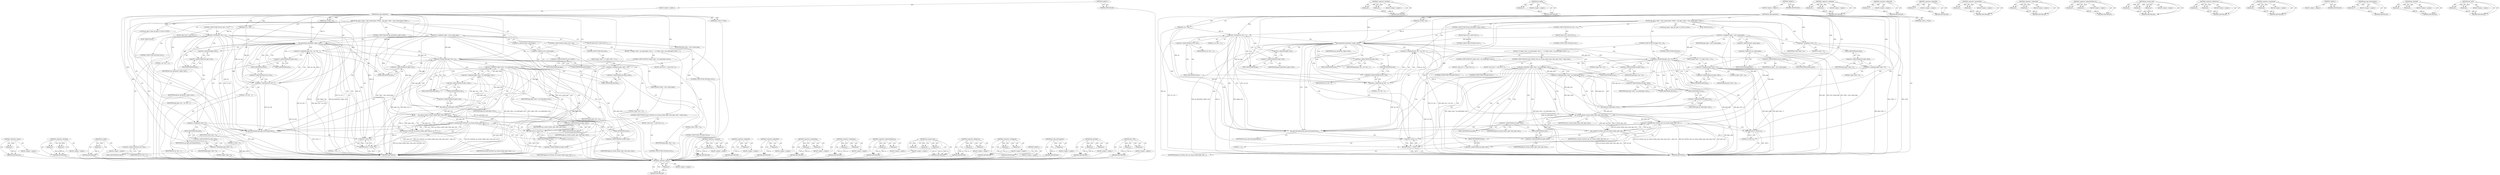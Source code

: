 digraph "JAS_CAST" {
vulnerable_199 [label=<(METHOD,&lt;operator&gt;.minus)>];
vulnerable_200 [label=<(PARAM,p1)>];
vulnerable_201 [label=<(BLOCK,&lt;empty&gt;,&lt;empty&gt;)>];
vulnerable_202 [label=<(METHOD_RETURN,ANY)>];
vulnerable_151 [label=<(METHOD,&lt;operator&gt;.lessThan)>];
vulnerable_152 [label=<(PARAM,p1)>];
vulnerable_153 [label=<(PARAM,p2)>];
vulnerable_154 [label=<(BLOCK,&lt;empty&gt;,&lt;empty&gt;)>];
vulnerable_155 [label=<(METHOD_RETURN,ANY)>];
vulnerable_175 [label=<(METHOD,jas_malloc)>];
vulnerable_176 [label=<(PARAM,p1)>];
vulnerable_177 [label=<(BLOCK,&lt;empty&gt;,&lt;empty&gt;)>];
vulnerable_178 [label=<(METHOD_RETURN,ANY)>];
vulnerable_6 [label=<(METHOD,&lt;global&gt;)<SUB>1</SUB>>];
vulnerable_7 [label=<(BLOCK,&lt;empty&gt;,&lt;empty&gt;)<SUB>1</SUB>>];
vulnerable_8 [label=<(METHOD,jpc_ppm_getparms)<SUB>1</SUB>>];
vulnerable_9 [label=<(PARAM,jpc_ms_t *ms)<SUB>1</SUB>>];
vulnerable_10 [label=<(PARAM,jpc_cstate_t *cstate)<SUB>1</SUB>>];
vulnerable_11 [label=<(PARAM,jas_stream_t *in)<SUB>1</SUB>>];
vulnerable_12 [label=<(BLOCK,{
	jpc_ppm_t *ppm = &amp;ms-&gt;parms.ppm;

	/* Elimin...,{
	jpc_ppm_t *ppm = &amp;ms-&gt;parms.ppm;

	/* Elimin...)<SUB>2</SUB>>];
vulnerable_13 [label="<(LOCAL,jpc_ppm_t* ppm: jpc_ppm_t*)<SUB>3</SUB>>"];
vulnerable_14 [label=<(&lt;operator&gt;.assignment,*ppm = &amp;ms-&gt;parms.ppm)<SUB>3</SUB>>];
vulnerable_15 [label=<(IDENTIFIER,ppm,*ppm = &amp;ms-&gt;parms.ppm)<SUB>3</SUB>>];
vulnerable_16 [label=<(&lt;operator&gt;.addressOf,&amp;ms-&gt;parms.ppm)<SUB>3</SUB>>];
vulnerable_17 [label=<(&lt;operator&gt;.fieldAccess,ms-&gt;parms.ppm)<SUB>3</SUB>>];
vulnerable_18 [label=<(&lt;operator&gt;.indirectFieldAccess,ms-&gt;parms)<SUB>3</SUB>>];
vulnerable_19 [label=<(IDENTIFIER,ms,*ppm = &amp;ms-&gt;parms.ppm)<SUB>3</SUB>>];
vulnerable_20 [label=<(FIELD_IDENTIFIER,parms,parms)<SUB>3</SUB>>];
vulnerable_21 [label=<(FIELD_IDENTIFIER,ppm,ppm)<SUB>3</SUB>>];
vulnerable_22 [label=<(&lt;operator&gt;.assignment,cstate = 0)<SUB>6</SUB>>];
vulnerable_23 [label=<(IDENTIFIER,cstate,cstate = 0)<SUB>6</SUB>>];
vulnerable_24 [label=<(LITERAL,0,cstate = 0)<SUB>6</SUB>>];
vulnerable_25 [label=<(&lt;operator&gt;.assignment,ppm-&gt;data = 0)<SUB>8</SUB>>];
vulnerable_26 [label=<(&lt;operator&gt;.indirectFieldAccess,ppm-&gt;data)<SUB>8</SUB>>];
vulnerable_27 [label=<(IDENTIFIER,ppm,ppm-&gt;data = 0)<SUB>8</SUB>>];
vulnerable_28 [label=<(FIELD_IDENTIFIER,data,data)<SUB>8</SUB>>];
vulnerable_29 [label=<(LITERAL,0,ppm-&gt;data = 0)<SUB>8</SUB>>];
vulnerable_30 [label=<(CONTROL_STRUCTURE,IF,if (ms-&gt;len &lt; 1))<SUB>10</SUB>>];
vulnerable_31 [label=<(&lt;operator&gt;.lessThan,ms-&gt;len &lt; 1)<SUB>10</SUB>>];
vulnerable_32 [label=<(&lt;operator&gt;.indirectFieldAccess,ms-&gt;len)<SUB>10</SUB>>];
vulnerable_33 [label=<(IDENTIFIER,ms,ms-&gt;len &lt; 1)<SUB>10</SUB>>];
vulnerable_34 [label=<(FIELD_IDENTIFIER,len,len)<SUB>10</SUB>>];
vulnerable_35 [label=<(LITERAL,1,ms-&gt;len &lt; 1)<SUB>10</SUB>>];
vulnerable_36 [label=<(BLOCK,{
		goto error;
	},{
		goto error;
	})<SUB>10</SUB>>];
vulnerable_37 [label=<(CONTROL_STRUCTURE,GOTO,goto error;)<SUB>11</SUB>>];
vulnerable_38 [label=<(CONTROL_STRUCTURE,IF,if (jpc_getuint8(in, &amp;ppm-&gt;ind)))<SUB>13</SUB>>];
vulnerable_39 [label=<(jpc_getuint8,jpc_getuint8(in, &amp;ppm-&gt;ind))<SUB>13</SUB>>];
vulnerable_40 [label=<(IDENTIFIER,in,jpc_getuint8(in, &amp;ppm-&gt;ind))<SUB>13</SUB>>];
vulnerable_41 [label=<(&lt;operator&gt;.addressOf,&amp;ppm-&gt;ind)<SUB>13</SUB>>];
vulnerable_42 [label=<(&lt;operator&gt;.indirectFieldAccess,ppm-&gt;ind)<SUB>13</SUB>>];
vulnerable_43 [label=<(IDENTIFIER,ppm,jpc_getuint8(in, &amp;ppm-&gt;ind))<SUB>13</SUB>>];
vulnerable_44 [label=<(FIELD_IDENTIFIER,ind,ind)<SUB>13</SUB>>];
vulnerable_45 [label=<(BLOCK,{
		goto error;
	},{
		goto error;
	})<SUB>13</SUB>>];
vulnerable_46 [label=<(CONTROL_STRUCTURE,GOTO,goto error;)<SUB>14</SUB>>];
vulnerable_47 [label=<(&lt;operator&gt;.assignment,ppm-&gt;len = ms-&gt;len - 1)<SUB>17</SUB>>];
vulnerable_48 [label=<(&lt;operator&gt;.indirectFieldAccess,ppm-&gt;len)<SUB>17</SUB>>];
vulnerable_49 [label=<(IDENTIFIER,ppm,ppm-&gt;len = ms-&gt;len - 1)<SUB>17</SUB>>];
vulnerable_50 [label=<(FIELD_IDENTIFIER,len,len)<SUB>17</SUB>>];
vulnerable_51 [label=<(&lt;operator&gt;.subtraction,ms-&gt;len - 1)<SUB>17</SUB>>];
vulnerable_52 [label=<(&lt;operator&gt;.indirectFieldAccess,ms-&gt;len)<SUB>17</SUB>>];
vulnerable_53 [label=<(IDENTIFIER,ms,ms-&gt;len - 1)<SUB>17</SUB>>];
vulnerable_54 [label=<(FIELD_IDENTIFIER,len,len)<SUB>17</SUB>>];
vulnerable_55 [label=<(LITERAL,1,ms-&gt;len - 1)<SUB>17</SUB>>];
vulnerable_56 [label=<(CONTROL_STRUCTURE,IF,if (ppm-&gt;len &gt; 0))<SUB>18</SUB>>];
vulnerable_57 [label=<(&lt;operator&gt;.greaterThan,ppm-&gt;len &gt; 0)<SUB>18</SUB>>];
vulnerable_58 [label=<(&lt;operator&gt;.indirectFieldAccess,ppm-&gt;len)<SUB>18</SUB>>];
vulnerable_59 [label=<(IDENTIFIER,ppm,ppm-&gt;len &gt; 0)<SUB>18</SUB>>];
vulnerable_60 [label=<(FIELD_IDENTIFIER,len,len)<SUB>18</SUB>>];
vulnerable_61 [label=<(LITERAL,0,ppm-&gt;len &gt; 0)<SUB>18</SUB>>];
vulnerable_62 [label=<(BLOCK,{
 		if (!(ppm-&gt;data = jas_malloc(ppm-&gt;len))) {...,{
 		if (!(ppm-&gt;data = jas_malloc(ppm-&gt;len))) {...)<SUB>18</SUB>>];
vulnerable_63 [label=<(CONTROL_STRUCTURE,IF,if (!(ppm-&gt;data = jas_malloc(ppm-&gt;len))))<SUB>19</SUB>>];
vulnerable_64 [label=<(&lt;operator&gt;.logicalNot,!(ppm-&gt;data = jas_malloc(ppm-&gt;len)))<SUB>19</SUB>>];
vulnerable_65 [label=<(&lt;operator&gt;.assignment,ppm-&gt;data = jas_malloc(ppm-&gt;len))<SUB>19</SUB>>];
vulnerable_66 [label=<(&lt;operator&gt;.indirectFieldAccess,ppm-&gt;data)<SUB>19</SUB>>];
vulnerable_67 [label=<(IDENTIFIER,ppm,ppm-&gt;data = jas_malloc(ppm-&gt;len))<SUB>19</SUB>>];
vulnerable_68 [label=<(FIELD_IDENTIFIER,data,data)<SUB>19</SUB>>];
vulnerable_69 [label=<(jas_malloc,jas_malloc(ppm-&gt;len))<SUB>19</SUB>>];
vulnerable_70 [label=<(&lt;operator&gt;.indirectFieldAccess,ppm-&gt;len)<SUB>19</SUB>>];
vulnerable_71 [label=<(IDENTIFIER,ppm,jas_malloc(ppm-&gt;len))<SUB>19</SUB>>];
vulnerable_72 [label=<(FIELD_IDENTIFIER,len,len)<SUB>19</SUB>>];
vulnerable_73 [label=<(BLOCK,{
 			goto error;
 		},{
 			goto error;
 		})<SUB>19</SUB>>];
vulnerable_74 [label=<(CONTROL_STRUCTURE,GOTO,goto error;)<SUB>20</SUB>>];
vulnerable_75 [label=<(CONTROL_STRUCTURE,IF,if (JAS_CAST(uint, jas_stream_read(in, ppm-&gt;data, ppm-&gt;len)) != ppm-&gt;len))<SUB>22</SUB>>];
vulnerable_76 [label=<(&lt;operator&gt;.notEquals,JAS_CAST(uint, jas_stream_read(in, ppm-&gt;data, p...)<SUB>22</SUB>>];
vulnerable_77 [label=<(JAS_CAST,JAS_CAST(uint, jas_stream_read(in, ppm-&gt;data, p...)<SUB>22</SUB>>];
vulnerable_78 [label=<(IDENTIFIER,uint,JAS_CAST(uint, jas_stream_read(in, ppm-&gt;data, p...)<SUB>22</SUB>>];
vulnerable_79 [label=<(jas_stream_read,jas_stream_read(in, ppm-&gt;data, ppm-&gt;len))<SUB>22</SUB>>];
vulnerable_80 [label=<(IDENTIFIER,in,jas_stream_read(in, ppm-&gt;data, ppm-&gt;len))<SUB>22</SUB>>];
vulnerable_81 [label=<(&lt;operator&gt;.indirectFieldAccess,ppm-&gt;data)<SUB>22</SUB>>];
vulnerable_82 [label=<(IDENTIFIER,ppm,jas_stream_read(in, ppm-&gt;data, ppm-&gt;len))<SUB>22</SUB>>];
vulnerable_83 [label=<(FIELD_IDENTIFIER,data,data)<SUB>22</SUB>>];
vulnerable_84 [label=<(&lt;operator&gt;.indirectFieldAccess,ppm-&gt;len)<SUB>22</SUB>>];
vulnerable_85 [label=<(IDENTIFIER,ppm,jas_stream_read(in, ppm-&gt;data, ppm-&gt;len))<SUB>22</SUB>>];
vulnerable_86 [label=<(FIELD_IDENTIFIER,len,len)<SUB>22</SUB>>];
vulnerable_87 [label=<(&lt;operator&gt;.indirectFieldAccess,ppm-&gt;len)<SUB>22</SUB>>];
vulnerable_88 [label=<(IDENTIFIER,ppm,JAS_CAST(uint, jas_stream_read(in, ppm-&gt;data, p...)<SUB>22</SUB>>];
vulnerable_89 [label=<(FIELD_IDENTIFIER,len,len)<SUB>22</SUB>>];
vulnerable_90 [label=<(BLOCK,{
 			goto error;
 		},{
 			goto error;
 		})<SUB>22</SUB>>];
vulnerable_91 [label=<(CONTROL_STRUCTURE,GOTO,goto error;)<SUB>23</SUB>>];
vulnerable_92 [label=<(CONTROL_STRUCTURE,ELSE,else)<SUB>25</SUB>>];
vulnerable_93 [label=<(BLOCK,{
		ppm-&gt;data = 0;
	},{
		ppm-&gt;data = 0;
	})<SUB>25</SUB>>];
vulnerable_94 [label=<(&lt;operator&gt;.assignment,ppm-&gt;data = 0)<SUB>26</SUB>>];
vulnerable_95 [label=<(&lt;operator&gt;.indirectFieldAccess,ppm-&gt;data)<SUB>26</SUB>>];
vulnerable_96 [label=<(IDENTIFIER,ppm,ppm-&gt;data = 0)<SUB>26</SUB>>];
vulnerable_97 [label=<(FIELD_IDENTIFIER,data,data)<SUB>26</SUB>>];
vulnerable_98 [label=<(LITERAL,0,ppm-&gt;data = 0)<SUB>26</SUB>>];
vulnerable_99 [label=<(RETURN,return 0;,return 0;)<SUB>28</SUB>>];
vulnerable_100 [label=<(LITERAL,0,return 0;)<SUB>28</SUB>>];
vulnerable_101 [label=<(JUMP_TARGET,error)<SUB>30</SUB>>];
vulnerable_102 [label=<(jpc_ppm_destroyparms,jpc_ppm_destroyparms(ms))<SUB>31</SUB>>];
vulnerable_103 [label=<(IDENTIFIER,ms,jpc_ppm_destroyparms(ms))<SUB>31</SUB>>];
vulnerable_104 [label=<(RETURN,return -1;,return -1;)<SUB>32</SUB>>];
vulnerable_105 [label=<(&lt;operator&gt;.minus,-1)<SUB>32</SUB>>];
vulnerable_106 [label=<(LITERAL,1,-1)<SUB>32</SUB>>];
vulnerable_107 [label=<(METHOD_RETURN,int)<SUB>1</SUB>>];
vulnerable_109 [label=<(METHOD_RETURN,ANY)<SUB>1</SUB>>];
vulnerable_179 [label=<(METHOD,&lt;operator&gt;.notEquals)>];
vulnerable_180 [label=<(PARAM,p1)>];
vulnerable_181 [label=<(PARAM,p2)>];
vulnerable_182 [label=<(BLOCK,&lt;empty&gt;,&lt;empty&gt;)>];
vulnerable_183 [label=<(METHOD_RETURN,ANY)>];
vulnerable_137 [label=<(METHOD,&lt;operator&gt;.addressOf)>];
vulnerable_138 [label=<(PARAM,p1)>];
vulnerable_139 [label=<(BLOCK,&lt;empty&gt;,&lt;empty&gt;)>];
vulnerable_140 [label=<(METHOD_RETURN,ANY)>];
vulnerable_171 [label=<(METHOD,&lt;operator&gt;.logicalNot)>];
vulnerable_172 [label=<(PARAM,p1)>];
vulnerable_173 [label=<(BLOCK,&lt;empty&gt;,&lt;empty&gt;)>];
vulnerable_174 [label=<(METHOD_RETURN,ANY)>];
vulnerable_166 [label=<(METHOD,&lt;operator&gt;.greaterThan)>];
vulnerable_167 [label=<(PARAM,p1)>];
vulnerable_168 [label=<(PARAM,p2)>];
vulnerable_169 [label=<(BLOCK,&lt;empty&gt;,&lt;empty&gt;)>];
vulnerable_170 [label=<(METHOD_RETURN,ANY)>];
vulnerable_161 [label=<(METHOD,&lt;operator&gt;.subtraction)>];
vulnerable_162 [label=<(PARAM,p1)>];
vulnerable_163 [label=<(PARAM,p2)>];
vulnerable_164 [label=<(BLOCK,&lt;empty&gt;,&lt;empty&gt;)>];
vulnerable_165 [label=<(METHOD_RETURN,ANY)>];
vulnerable_146 [label=<(METHOD,&lt;operator&gt;.indirectFieldAccess)>];
vulnerable_147 [label=<(PARAM,p1)>];
vulnerable_148 [label=<(PARAM,p2)>];
vulnerable_149 [label=<(BLOCK,&lt;empty&gt;,&lt;empty&gt;)>];
vulnerable_150 [label=<(METHOD_RETURN,ANY)>];
vulnerable_189 [label=<(METHOD,jas_stream_read)>];
vulnerable_190 [label=<(PARAM,p1)>];
vulnerable_191 [label=<(PARAM,p2)>];
vulnerable_192 [label=<(PARAM,p3)>];
vulnerable_193 [label=<(BLOCK,&lt;empty&gt;,&lt;empty&gt;)>];
vulnerable_194 [label=<(METHOD_RETURN,ANY)>];
vulnerable_141 [label=<(METHOD,&lt;operator&gt;.fieldAccess)>];
vulnerable_142 [label=<(PARAM,p1)>];
vulnerable_143 [label=<(PARAM,p2)>];
vulnerable_144 [label=<(BLOCK,&lt;empty&gt;,&lt;empty&gt;)>];
vulnerable_145 [label=<(METHOD_RETURN,ANY)>];
vulnerable_132 [label=<(METHOD,&lt;operator&gt;.assignment)>];
vulnerable_133 [label=<(PARAM,p1)>];
vulnerable_134 [label=<(PARAM,p2)>];
vulnerable_135 [label=<(BLOCK,&lt;empty&gt;,&lt;empty&gt;)>];
vulnerable_136 [label=<(METHOD_RETURN,ANY)>];
vulnerable_126 [label=<(METHOD,&lt;global&gt;)<SUB>1</SUB>>];
vulnerable_127 [label=<(BLOCK,&lt;empty&gt;,&lt;empty&gt;)>];
vulnerable_128 [label=<(METHOD_RETURN,ANY)>];
vulnerable_195 [label=<(METHOD,jpc_ppm_destroyparms)>];
vulnerable_196 [label=<(PARAM,p1)>];
vulnerable_197 [label=<(BLOCK,&lt;empty&gt;,&lt;empty&gt;)>];
vulnerable_198 [label=<(METHOD_RETURN,ANY)>];
vulnerable_156 [label=<(METHOD,jpc_getuint8)>];
vulnerable_157 [label=<(PARAM,p1)>];
vulnerable_158 [label=<(PARAM,p2)>];
vulnerable_159 [label=<(BLOCK,&lt;empty&gt;,&lt;empty&gt;)>];
vulnerable_160 [label=<(METHOD_RETURN,ANY)>];
vulnerable_184 [label=<(METHOD,JAS_CAST)>];
vulnerable_185 [label=<(PARAM,p1)>];
vulnerable_186 [label=<(PARAM,p2)>];
vulnerable_187 [label=<(BLOCK,&lt;empty&gt;,&lt;empty&gt;)>];
vulnerable_188 [label=<(METHOD_RETURN,ANY)>];
fixed_199 [label=<(METHOD,&lt;operator&gt;.minus)>];
fixed_200 [label=<(PARAM,p1)>];
fixed_201 [label=<(BLOCK,&lt;empty&gt;,&lt;empty&gt;)>];
fixed_202 [label=<(METHOD_RETURN,ANY)>];
fixed_151 [label=<(METHOD,&lt;operator&gt;.lessThan)>];
fixed_152 [label=<(PARAM,p1)>];
fixed_153 [label=<(PARAM,p2)>];
fixed_154 [label=<(BLOCK,&lt;empty&gt;,&lt;empty&gt;)>];
fixed_155 [label=<(METHOD_RETURN,ANY)>];
fixed_175 [label=<(METHOD,jas_malloc)>];
fixed_176 [label=<(PARAM,p1)>];
fixed_177 [label=<(BLOCK,&lt;empty&gt;,&lt;empty&gt;)>];
fixed_178 [label=<(METHOD_RETURN,ANY)>];
fixed_6 [label=<(METHOD,&lt;global&gt;)<SUB>1</SUB>>];
fixed_7 [label=<(BLOCK,&lt;empty&gt;,&lt;empty&gt;)<SUB>1</SUB>>];
fixed_8 [label=<(METHOD,jpc_ppm_getparms)<SUB>1</SUB>>];
fixed_9 [label=<(PARAM,jpc_ms_t *ms)<SUB>1</SUB>>];
fixed_10 [label=<(PARAM,jpc_cstate_t *cstate)<SUB>1</SUB>>];
fixed_11 [label=<(PARAM,jas_stream_t *in)<SUB>1</SUB>>];
fixed_12 [label=<(BLOCK,{
	jpc_ppm_t *ppm = &amp;ms-&gt;parms.ppm;

	/* Elimin...,{
	jpc_ppm_t *ppm = &amp;ms-&gt;parms.ppm;

	/* Elimin...)<SUB>2</SUB>>];
fixed_13 [label="<(LOCAL,jpc_ppm_t* ppm: jpc_ppm_t*)<SUB>3</SUB>>"];
fixed_14 [label=<(&lt;operator&gt;.assignment,*ppm = &amp;ms-&gt;parms.ppm)<SUB>3</SUB>>];
fixed_15 [label=<(IDENTIFIER,ppm,*ppm = &amp;ms-&gt;parms.ppm)<SUB>3</SUB>>];
fixed_16 [label=<(&lt;operator&gt;.addressOf,&amp;ms-&gt;parms.ppm)<SUB>3</SUB>>];
fixed_17 [label=<(&lt;operator&gt;.fieldAccess,ms-&gt;parms.ppm)<SUB>3</SUB>>];
fixed_18 [label=<(&lt;operator&gt;.indirectFieldAccess,ms-&gt;parms)<SUB>3</SUB>>];
fixed_19 [label=<(IDENTIFIER,ms,*ppm = &amp;ms-&gt;parms.ppm)<SUB>3</SUB>>];
fixed_20 [label=<(FIELD_IDENTIFIER,parms,parms)<SUB>3</SUB>>];
fixed_21 [label=<(FIELD_IDENTIFIER,ppm,ppm)<SUB>3</SUB>>];
fixed_22 [label=<(&lt;operator&gt;.assignment,cstate = 0)<SUB>6</SUB>>];
fixed_23 [label=<(IDENTIFIER,cstate,cstate = 0)<SUB>6</SUB>>];
fixed_24 [label=<(LITERAL,0,cstate = 0)<SUB>6</SUB>>];
fixed_25 [label=<(&lt;operator&gt;.assignment,ppm-&gt;data = 0)<SUB>8</SUB>>];
fixed_26 [label=<(&lt;operator&gt;.indirectFieldAccess,ppm-&gt;data)<SUB>8</SUB>>];
fixed_27 [label=<(IDENTIFIER,ppm,ppm-&gt;data = 0)<SUB>8</SUB>>];
fixed_28 [label=<(FIELD_IDENTIFIER,data,data)<SUB>8</SUB>>];
fixed_29 [label=<(LITERAL,0,ppm-&gt;data = 0)<SUB>8</SUB>>];
fixed_30 [label=<(CONTROL_STRUCTURE,IF,if (ms-&gt;len &lt; 1))<SUB>10</SUB>>];
fixed_31 [label=<(&lt;operator&gt;.lessThan,ms-&gt;len &lt; 1)<SUB>10</SUB>>];
fixed_32 [label=<(&lt;operator&gt;.indirectFieldAccess,ms-&gt;len)<SUB>10</SUB>>];
fixed_33 [label=<(IDENTIFIER,ms,ms-&gt;len &lt; 1)<SUB>10</SUB>>];
fixed_34 [label=<(FIELD_IDENTIFIER,len,len)<SUB>10</SUB>>];
fixed_35 [label=<(LITERAL,1,ms-&gt;len &lt; 1)<SUB>10</SUB>>];
fixed_36 [label=<(BLOCK,{
		goto error;
	},{
		goto error;
	})<SUB>10</SUB>>];
fixed_37 [label=<(CONTROL_STRUCTURE,GOTO,goto error;)<SUB>11</SUB>>];
fixed_38 [label=<(CONTROL_STRUCTURE,IF,if (jpc_getuint8(in, &amp;ppm-&gt;ind)))<SUB>13</SUB>>];
fixed_39 [label=<(jpc_getuint8,jpc_getuint8(in, &amp;ppm-&gt;ind))<SUB>13</SUB>>];
fixed_40 [label=<(IDENTIFIER,in,jpc_getuint8(in, &amp;ppm-&gt;ind))<SUB>13</SUB>>];
fixed_41 [label=<(&lt;operator&gt;.addressOf,&amp;ppm-&gt;ind)<SUB>13</SUB>>];
fixed_42 [label=<(&lt;operator&gt;.indirectFieldAccess,ppm-&gt;ind)<SUB>13</SUB>>];
fixed_43 [label=<(IDENTIFIER,ppm,jpc_getuint8(in, &amp;ppm-&gt;ind))<SUB>13</SUB>>];
fixed_44 [label=<(FIELD_IDENTIFIER,ind,ind)<SUB>13</SUB>>];
fixed_45 [label=<(BLOCK,{
		goto error;
	},{
		goto error;
	})<SUB>13</SUB>>];
fixed_46 [label=<(CONTROL_STRUCTURE,GOTO,goto error;)<SUB>14</SUB>>];
fixed_47 [label=<(&lt;operator&gt;.assignment,ppm-&gt;len = ms-&gt;len - 1)<SUB>17</SUB>>];
fixed_48 [label=<(&lt;operator&gt;.indirectFieldAccess,ppm-&gt;len)<SUB>17</SUB>>];
fixed_49 [label=<(IDENTIFIER,ppm,ppm-&gt;len = ms-&gt;len - 1)<SUB>17</SUB>>];
fixed_50 [label=<(FIELD_IDENTIFIER,len,len)<SUB>17</SUB>>];
fixed_51 [label=<(&lt;operator&gt;.subtraction,ms-&gt;len - 1)<SUB>17</SUB>>];
fixed_52 [label=<(&lt;operator&gt;.indirectFieldAccess,ms-&gt;len)<SUB>17</SUB>>];
fixed_53 [label=<(IDENTIFIER,ms,ms-&gt;len - 1)<SUB>17</SUB>>];
fixed_54 [label=<(FIELD_IDENTIFIER,len,len)<SUB>17</SUB>>];
fixed_55 [label=<(LITERAL,1,ms-&gt;len - 1)<SUB>17</SUB>>];
fixed_56 [label=<(CONTROL_STRUCTURE,IF,if (ppm-&gt;len &gt; 0))<SUB>18</SUB>>];
fixed_57 [label=<(&lt;operator&gt;.greaterThan,ppm-&gt;len &gt; 0)<SUB>18</SUB>>];
fixed_58 [label=<(&lt;operator&gt;.indirectFieldAccess,ppm-&gt;len)<SUB>18</SUB>>];
fixed_59 [label=<(IDENTIFIER,ppm,ppm-&gt;len &gt; 0)<SUB>18</SUB>>];
fixed_60 [label=<(FIELD_IDENTIFIER,len,len)<SUB>18</SUB>>];
fixed_61 [label=<(LITERAL,0,ppm-&gt;len &gt; 0)<SUB>18</SUB>>];
fixed_62 [label=<(BLOCK,{
 		if (!(ppm-&gt;data = jas_malloc(ppm-&gt;len))) {...,{
 		if (!(ppm-&gt;data = jas_malloc(ppm-&gt;len))) {...)<SUB>18</SUB>>];
fixed_63 [label=<(CONTROL_STRUCTURE,IF,if (!(ppm-&gt;data = jas_malloc(ppm-&gt;len))))<SUB>19</SUB>>];
fixed_64 [label=<(&lt;operator&gt;.logicalNot,!(ppm-&gt;data = jas_malloc(ppm-&gt;len)))<SUB>19</SUB>>];
fixed_65 [label=<(&lt;operator&gt;.assignment,ppm-&gt;data = jas_malloc(ppm-&gt;len))<SUB>19</SUB>>];
fixed_66 [label=<(&lt;operator&gt;.indirectFieldAccess,ppm-&gt;data)<SUB>19</SUB>>];
fixed_67 [label=<(IDENTIFIER,ppm,ppm-&gt;data = jas_malloc(ppm-&gt;len))<SUB>19</SUB>>];
fixed_68 [label=<(FIELD_IDENTIFIER,data,data)<SUB>19</SUB>>];
fixed_69 [label=<(jas_malloc,jas_malloc(ppm-&gt;len))<SUB>19</SUB>>];
fixed_70 [label=<(&lt;operator&gt;.indirectFieldAccess,ppm-&gt;len)<SUB>19</SUB>>];
fixed_71 [label=<(IDENTIFIER,ppm,jas_malloc(ppm-&gt;len))<SUB>19</SUB>>];
fixed_72 [label=<(FIELD_IDENTIFIER,len,len)<SUB>19</SUB>>];
fixed_73 [label=<(BLOCK,{
 			goto error;
 		},{
 			goto error;
 		})<SUB>19</SUB>>];
fixed_74 [label=<(CONTROL_STRUCTURE,GOTO,goto error;)<SUB>20</SUB>>];
fixed_75 [label=<(CONTROL_STRUCTURE,IF,if (JAS_CAST(jas_uint, jas_stream_read(in, ppm-&gt;data, ppm-&gt;len)) != ppm-&gt;len))<SUB>22</SUB>>];
fixed_76 [label=<(&lt;operator&gt;.notEquals,JAS_CAST(jas_uint, jas_stream_read(in, ppm-&gt;dat...)<SUB>22</SUB>>];
fixed_77 [label=<(JAS_CAST,JAS_CAST(jas_uint, jas_stream_read(in, ppm-&gt;dat...)<SUB>22</SUB>>];
fixed_78 [label=<(IDENTIFIER,jas_uint,JAS_CAST(jas_uint, jas_stream_read(in, ppm-&gt;dat...)<SUB>22</SUB>>];
fixed_79 [label=<(jas_stream_read,jas_stream_read(in, ppm-&gt;data, ppm-&gt;len))<SUB>22</SUB>>];
fixed_80 [label=<(IDENTIFIER,in,jas_stream_read(in, ppm-&gt;data, ppm-&gt;len))<SUB>22</SUB>>];
fixed_81 [label=<(&lt;operator&gt;.indirectFieldAccess,ppm-&gt;data)<SUB>22</SUB>>];
fixed_82 [label=<(IDENTIFIER,ppm,jas_stream_read(in, ppm-&gt;data, ppm-&gt;len))<SUB>22</SUB>>];
fixed_83 [label=<(FIELD_IDENTIFIER,data,data)<SUB>22</SUB>>];
fixed_84 [label=<(&lt;operator&gt;.indirectFieldAccess,ppm-&gt;len)<SUB>22</SUB>>];
fixed_85 [label=<(IDENTIFIER,ppm,jas_stream_read(in, ppm-&gt;data, ppm-&gt;len))<SUB>22</SUB>>];
fixed_86 [label=<(FIELD_IDENTIFIER,len,len)<SUB>22</SUB>>];
fixed_87 [label=<(&lt;operator&gt;.indirectFieldAccess,ppm-&gt;len)<SUB>22</SUB>>];
fixed_88 [label=<(IDENTIFIER,ppm,JAS_CAST(jas_uint, jas_stream_read(in, ppm-&gt;dat...)<SUB>22</SUB>>];
fixed_89 [label=<(FIELD_IDENTIFIER,len,len)<SUB>22</SUB>>];
fixed_90 [label=<(BLOCK,{
 			goto error;
 		},{
 			goto error;
 		})<SUB>22</SUB>>];
fixed_91 [label=<(CONTROL_STRUCTURE,GOTO,goto error;)<SUB>23</SUB>>];
fixed_92 [label=<(CONTROL_STRUCTURE,ELSE,else)<SUB>25</SUB>>];
fixed_93 [label=<(BLOCK,{
		ppm-&gt;data = 0;
	},{
		ppm-&gt;data = 0;
	})<SUB>25</SUB>>];
fixed_94 [label=<(&lt;operator&gt;.assignment,ppm-&gt;data = 0)<SUB>26</SUB>>];
fixed_95 [label=<(&lt;operator&gt;.indirectFieldAccess,ppm-&gt;data)<SUB>26</SUB>>];
fixed_96 [label=<(IDENTIFIER,ppm,ppm-&gt;data = 0)<SUB>26</SUB>>];
fixed_97 [label=<(FIELD_IDENTIFIER,data,data)<SUB>26</SUB>>];
fixed_98 [label=<(LITERAL,0,ppm-&gt;data = 0)<SUB>26</SUB>>];
fixed_99 [label=<(RETURN,return 0;,return 0;)<SUB>28</SUB>>];
fixed_100 [label=<(LITERAL,0,return 0;)<SUB>28</SUB>>];
fixed_101 [label=<(JUMP_TARGET,error)<SUB>30</SUB>>];
fixed_102 [label=<(jpc_ppm_destroyparms,jpc_ppm_destroyparms(ms))<SUB>31</SUB>>];
fixed_103 [label=<(IDENTIFIER,ms,jpc_ppm_destroyparms(ms))<SUB>31</SUB>>];
fixed_104 [label=<(RETURN,return -1;,return -1;)<SUB>32</SUB>>];
fixed_105 [label=<(&lt;operator&gt;.minus,-1)<SUB>32</SUB>>];
fixed_106 [label=<(LITERAL,1,-1)<SUB>32</SUB>>];
fixed_107 [label=<(METHOD_RETURN,int)<SUB>1</SUB>>];
fixed_109 [label=<(METHOD_RETURN,ANY)<SUB>1</SUB>>];
fixed_179 [label=<(METHOD,&lt;operator&gt;.notEquals)>];
fixed_180 [label=<(PARAM,p1)>];
fixed_181 [label=<(PARAM,p2)>];
fixed_182 [label=<(BLOCK,&lt;empty&gt;,&lt;empty&gt;)>];
fixed_183 [label=<(METHOD_RETURN,ANY)>];
fixed_137 [label=<(METHOD,&lt;operator&gt;.addressOf)>];
fixed_138 [label=<(PARAM,p1)>];
fixed_139 [label=<(BLOCK,&lt;empty&gt;,&lt;empty&gt;)>];
fixed_140 [label=<(METHOD_RETURN,ANY)>];
fixed_171 [label=<(METHOD,&lt;operator&gt;.logicalNot)>];
fixed_172 [label=<(PARAM,p1)>];
fixed_173 [label=<(BLOCK,&lt;empty&gt;,&lt;empty&gt;)>];
fixed_174 [label=<(METHOD_RETURN,ANY)>];
fixed_166 [label=<(METHOD,&lt;operator&gt;.greaterThan)>];
fixed_167 [label=<(PARAM,p1)>];
fixed_168 [label=<(PARAM,p2)>];
fixed_169 [label=<(BLOCK,&lt;empty&gt;,&lt;empty&gt;)>];
fixed_170 [label=<(METHOD_RETURN,ANY)>];
fixed_161 [label=<(METHOD,&lt;operator&gt;.subtraction)>];
fixed_162 [label=<(PARAM,p1)>];
fixed_163 [label=<(PARAM,p2)>];
fixed_164 [label=<(BLOCK,&lt;empty&gt;,&lt;empty&gt;)>];
fixed_165 [label=<(METHOD_RETURN,ANY)>];
fixed_146 [label=<(METHOD,&lt;operator&gt;.indirectFieldAccess)>];
fixed_147 [label=<(PARAM,p1)>];
fixed_148 [label=<(PARAM,p2)>];
fixed_149 [label=<(BLOCK,&lt;empty&gt;,&lt;empty&gt;)>];
fixed_150 [label=<(METHOD_RETURN,ANY)>];
fixed_189 [label=<(METHOD,jas_stream_read)>];
fixed_190 [label=<(PARAM,p1)>];
fixed_191 [label=<(PARAM,p2)>];
fixed_192 [label=<(PARAM,p3)>];
fixed_193 [label=<(BLOCK,&lt;empty&gt;,&lt;empty&gt;)>];
fixed_194 [label=<(METHOD_RETURN,ANY)>];
fixed_141 [label=<(METHOD,&lt;operator&gt;.fieldAccess)>];
fixed_142 [label=<(PARAM,p1)>];
fixed_143 [label=<(PARAM,p2)>];
fixed_144 [label=<(BLOCK,&lt;empty&gt;,&lt;empty&gt;)>];
fixed_145 [label=<(METHOD_RETURN,ANY)>];
fixed_132 [label=<(METHOD,&lt;operator&gt;.assignment)>];
fixed_133 [label=<(PARAM,p1)>];
fixed_134 [label=<(PARAM,p2)>];
fixed_135 [label=<(BLOCK,&lt;empty&gt;,&lt;empty&gt;)>];
fixed_136 [label=<(METHOD_RETURN,ANY)>];
fixed_126 [label=<(METHOD,&lt;global&gt;)<SUB>1</SUB>>];
fixed_127 [label=<(BLOCK,&lt;empty&gt;,&lt;empty&gt;)>];
fixed_128 [label=<(METHOD_RETURN,ANY)>];
fixed_195 [label=<(METHOD,jpc_ppm_destroyparms)>];
fixed_196 [label=<(PARAM,p1)>];
fixed_197 [label=<(BLOCK,&lt;empty&gt;,&lt;empty&gt;)>];
fixed_198 [label=<(METHOD_RETURN,ANY)>];
fixed_156 [label=<(METHOD,jpc_getuint8)>];
fixed_157 [label=<(PARAM,p1)>];
fixed_158 [label=<(PARAM,p2)>];
fixed_159 [label=<(BLOCK,&lt;empty&gt;,&lt;empty&gt;)>];
fixed_160 [label=<(METHOD_RETURN,ANY)>];
fixed_184 [label=<(METHOD,JAS_CAST)>];
fixed_185 [label=<(PARAM,p1)>];
fixed_186 [label=<(PARAM,p2)>];
fixed_187 [label=<(BLOCK,&lt;empty&gt;,&lt;empty&gt;)>];
fixed_188 [label=<(METHOD_RETURN,ANY)>];
vulnerable_199 -> vulnerable_200  [key=0, label="AST: "];
vulnerable_199 -> vulnerable_200  [key=1, label="DDG: "];
vulnerable_199 -> vulnerable_201  [key=0, label="AST: "];
vulnerable_199 -> vulnerable_202  [key=0, label="AST: "];
vulnerable_199 -> vulnerable_202  [key=1, label="CFG: "];
vulnerable_200 -> vulnerable_202  [key=0, label="DDG: p1"];
vulnerable_201 -> fixed_199  [key=0];
vulnerable_202 -> fixed_199  [key=0];
vulnerable_151 -> vulnerable_152  [key=0, label="AST: "];
vulnerable_151 -> vulnerable_152  [key=1, label="DDG: "];
vulnerable_151 -> vulnerable_154  [key=0, label="AST: "];
vulnerable_151 -> vulnerable_153  [key=0, label="AST: "];
vulnerable_151 -> vulnerable_153  [key=1, label="DDG: "];
vulnerable_151 -> vulnerable_155  [key=0, label="AST: "];
vulnerable_151 -> vulnerable_155  [key=1, label="CFG: "];
vulnerable_152 -> vulnerable_155  [key=0, label="DDG: p1"];
vulnerable_153 -> vulnerable_155  [key=0, label="DDG: p2"];
vulnerable_154 -> fixed_199  [key=0];
vulnerable_155 -> fixed_199  [key=0];
vulnerable_175 -> vulnerable_176  [key=0, label="AST: "];
vulnerable_175 -> vulnerable_176  [key=1, label="DDG: "];
vulnerable_175 -> vulnerable_177  [key=0, label="AST: "];
vulnerable_175 -> vulnerable_178  [key=0, label="AST: "];
vulnerable_175 -> vulnerable_178  [key=1, label="CFG: "];
vulnerable_176 -> vulnerable_178  [key=0, label="DDG: p1"];
vulnerable_177 -> fixed_199  [key=0];
vulnerable_178 -> fixed_199  [key=0];
vulnerable_6 -> vulnerable_7  [key=0, label="AST: "];
vulnerable_6 -> vulnerable_109  [key=0, label="AST: "];
vulnerable_6 -> vulnerable_109  [key=1, label="CFG: "];
vulnerable_7 -> vulnerable_8  [key=0, label="AST: "];
vulnerable_8 -> vulnerable_9  [key=0, label="AST: "];
vulnerable_8 -> vulnerable_9  [key=1, label="DDG: "];
vulnerable_8 -> vulnerable_10  [key=0, label="AST: "];
vulnerable_8 -> vulnerable_10  [key=1, label="DDG: "];
vulnerable_8 -> vulnerable_11  [key=0, label="AST: "];
vulnerable_8 -> vulnerable_11  [key=1, label="DDG: "];
vulnerable_8 -> vulnerable_12  [key=0, label="AST: "];
vulnerable_8 -> vulnerable_107  [key=0, label="AST: "];
vulnerable_8 -> vulnerable_20  [key=0, label="CFG: "];
vulnerable_8 -> vulnerable_22  [key=0, label="DDG: "];
vulnerable_8 -> vulnerable_25  [key=0, label="DDG: "];
vulnerable_8 -> vulnerable_99  [key=0, label="DDG: "];
vulnerable_8 -> vulnerable_100  [key=0, label="DDG: "];
vulnerable_8 -> vulnerable_102  [key=0, label="DDG: "];
vulnerable_8 -> vulnerable_31  [key=0, label="DDG: "];
vulnerable_8 -> vulnerable_39  [key=0, label="DDG: "];
vulnerable_8 -> vulnerable_51  [key=0, label="DDG: "];
vulnerable_8 -> vulnerable_57  [key=0, label="DDG: "];
vulnerable_8 -> vulnerable_105  [key=0, label="DDG: "];
vulnerable_8 -> vulnerable_94  [key=0, label="DDG: "];
vulnerable_8 -> vulnerable_77  [key=0, label="DDG: "];
vulnerable_8 -> vulnerable_79  [key=0, label="DDG: "];
vulnerable_9 -> vulnerable_107  [key=0, label="DDG: ms"];
vulnerable_9 -> vulnerable_102  [key=0, label="DDG: ms"];
vulnerable_9 -> vulnerable_31  [key=0, label="DDG: ms"];
vulnerable_9 -> vulnerable_51  [key=0, label="DDG: ms"];
vulnerable_10 -> fixed_199  [key=0];
vulnerable_11 -> vulnerable_39  [key=0, label="DDG: in"];
vulnerable_12 -> vulnerable_13  [key=0, label="AST: "];
vulnerable_12 -> vulnerable_14  [key=0, label="AST: "];
vulnerable_12 -> vulnerable_22  [key=0, label="AST: "];
vulnerable_12 -> vulnerable_25  [key=0, label="AST: "];
vulnerable_12 -> vulnerable_30  [key=0, label="AST: "];
vulnerable_12 -> vulnerable_38  [key=0, label="AST: "];
vulnerable_12 -> vulnerable_47  [key=0, label="AST: "];
vulnerable_12 -> vulnerable_56  [key=0, label="AST: "];
vulnerable_12 -> vulnerable_99  [key=0, label="AST: "];
vulnerable_12 -> vulnerable_101  [key=0, label="AST: "];
vulnerable_12 -> vulnerable_102  [key=0, label="AST: "];
vulnerable_12 -> vulnerable_104  [key=0, label="AST: "];
vulnerable_13 -> fixed_199  [key=0];
vulnerable_14 -> vulnerable_15  [key=0, label="AST: "];
vulnerable_14 -> vulnerable_16  [key=0, label="AST: "];
vulnerable_14 -> vulnerable_22  [key=0, label="CFG: "];
vulnerable_14 -> vulnerable_107  [key=0, label="DDG: ppm"];
vulnerable_14 -> vulnerable_107  [key=1, label="DDG: &amp;ms-&gt;parms.ppm"];
vulnerable_14 -> vulnerable_107  [key=2, label="DDG: *ppm = &amp;ms-&gt;parms.ppm"];
vulnerable_14 -> vulnerable_39  [key=0, label="DDG: ppm"];
vulnerable_14 -> vulnerable_57  [key=0, label="DDG: ppm"];
vulnerable_14 -> vulnerable_76  [key=0, label="DDG: ppm"];
vulnerable_14 -> vulnerable_69  [key=0, label="DDG: ppm"];
vulnerable_14 -> vulnerable_79  [key=0, label="DDG: ppm"];
vulnerable_15 -> fixed_199  [key=0];
vulnerable_16 -> vulnerable_17  [key=0, label="AST: "];
vulnerable_16 -> vulnerable_14  [key=0, label="CFG: "];
vulnerable_17 -> vulnerable_18  [key=0, label="AST: "];
vulnerable_17 -> vulnerable_21  [key=0, label="AST: "];
vulnerable_17 -> vulnerable_16  [key=0, label="CFG: "];
vulnerable_18 -> vulnerable_19  [key=0, label="AST: "];
vulnerable_18 -> vulnerable_20  [key=0, label="AST: "];
vulnerable_18 -> vulnerable_21  [key=0, label="CFG: "];
vulnerable_19 -> fixed_199  [key=0];
vulnerable_20 -> vulnerable_18  [key=0, label="CFG: "];
vulnerable_21 -> vulnerable_17  [key=0, label="CFG: "];
vulnerable_22 -> vulnerable_23  [key=0, label="AST: "];
vulnerable_22 -> vulnerable_24  [key=0, label="AST: "];
vulnerable_22 -> vulnerable_28  [key=0, label="CFG: "];
vulnerable_22 -> vulnerable_107  [key=0, label="DDG: cstate"];
vulnerable_22 -> vulnerable_107  [key=1, label="DDG: cstate = 0"];
vulnerable_23 -> fixed_199  [key=0];
vulnerable_24 -> fixed_199  [key=0];
vulnerable_25 -> vulnerable_26  [key=0, label="AST: "];
vulnerable_25 -> vulnerable_29  [key=0, label="AST: "];
vulnerable_25 -> vulnerable_34  [key=0, label="CFG: "];
vulnerable_25 -> vulnerable_107  [key=0, label="DDG: ppm-&gt;data = 0"];
vulnerable_26 -> vulnerable_27  [key=0, label="AST: "];
vulnerable_26 -> vulnerable_28  [key=0, label="AST: "];
vulnerable_26 -> vulnerable_25  [key=0, label="CFG: "];
vulnerable_27 -> fixed_199  [key=0];
vulnerable_28 -> vulnerable_26  [key=0, label="CFG: "];
vulnerable_29 -> fixed_199  [key=0];
vulnerable_30 -> vulnerable_31  [key=0, label="AST: "];
vulnerable_30 -> vulnerable_36  [key=0, label="AST: "];
vulnerable_31 -> vulnerable_32  [key=0, label="AST: "];
vulnerable_31 -> vulnerable_35  [key=0, label="AST: "];
vulnerable_31 -> vulnerable_102  [key=0, label="CFG: "];
vulnerable_31 -> vulnerable_102  [key=1, label="DDG: ms-&gt;len"];
vulnerable_31 -> vulnerable_102  [key=2, label="CDG: "];
vulnerable_31 -> vulnerable_44  [key=0, label="CFG: "];
vulnerable_31 -> vulnerable_44  [key=1, label="CDG: "];
vulnerable_31 -> vulnerable_107  [key=0, label="DDG: ms-&gt;len &lt; 1"];
vulnerable_31 -> vulnerable_51  [key=0, label="DDG: ms-&gt;len"];
vulnerable_31 -> vulnerable_42  [key=0, label="CDG: "];
vulnerable_31 -> vulnerable_104  [key=0, label="CDG: "];
vulnerable_31 -> vulnerable_105  [key=0, label="CDG: "];
vulnerable_31 -> vulnerable_41  [key=0, label="CDG: "];
vulnerable_31 -> vulnerable_39  [key=0, label="CDG: "];
vulnerable_32 -> vulnerable_33  [key=0, label="AST: "];
vulnerable_32 -> vulnerable_34  [key=0, label="AST: "];
vulnerable_32 -> vulnerable_31  [key=0, label="CFG: "];
vulnerable_33 -> fixed_199  [key=0];
vulnerable_34 -> vulnerable_32  [key=0, label="CFG: "];
vulnerable_35 -> fixed_199  [key=0];
vulnerable_36 -> vulnerable_37  [key=0, label="AST: "];
vulnerable_37 -> fixed_199  [key=0];
vulnerable_38 -> vulnerable_39  [key=0, label="AST: "];
vulnerable_38 -> vulnerable_45  [key=0, label="AST: "];
vulnerable_39 -> vulnerable_40  [key=0, label="AST: "];
vulnerable_39 -> vulnerable_41  [key=0, label="AST: "];
vulnerable_39 -> vulnerable_102  [key=0, label="CFG: "];
vulnerable_39 -> vulnerable_102  [key=1, label="CDG: "];
vulnerable_39 -> vulnerable_50  [key=0, label="CFG: "];
vulnerable_39 -> vulnerable_50  [key=1, label="CDG: "];
vulnerable_39 -> vulnerable_107  [key=0, label="DDG: in"];
vulnerable_39 -> vulnerable_107  [key=1, label="DDG: &amp;ppm-&gt;ind"];
vulnerable_39 -> vulnerable_107  [key=2, label="DDG: jpc_getuint8(in, &amp;ppm-&gt;ind)"];
vulnerable_39 -> vulnerable_79  [key=0, label="DDG: in"];
vulnerable_39 -> vulnerable_47  [key=0, label="CDG: "];
vulnerable_39 -> vulnerable_48  [key=0, label="CDG: "];
vulnerable_39 -> vulnerable_60  [key=0, label="CDG: "];
vulnerable_39 -> vulnerable_51  [key=0, label="CDG: "];
vulnerable_39 -> vulnerable_57  [key=0, label="CDG: "];
vulnerable_39 -> vulnerable_52  [key=0, label="CDG: "];
vulnerable_39 -> vulnerable_104  [key=0, label="CDG: "];
vulnerable_39 -> vulnerable_54  [key=0, label="CDG: "];
vulnerable_39 -> vulnerable_58  [key=0, label="CDG: "];
vulnerable_39 -> vulnerable_105  [key=0, label="CDG: "];
vulnerable_40 -> fixed_199  [key=0];
vulnerable_41 -> vulnerable_42  [key=0, label="AST: "];
vulnerable_41 -> vulnerable_39  [key=0, label="CFG: "];
vulnerable_42 -> vulnerable_43  [key=0, label="AST: "];
vulnerable_42 -> vulnerable_44  [key=0, label="AST: "];
vulnerable_42 -> vulnerable_41  [key=0, label="CFG: "];
vulnerable_43 -> fixed_199  [key=0];
vulnerable_44 -> vulnerable_42  [key=0, label="CFG: "];
vulnerable_45 -> vulnerable_46  [key=0, label="AST: "];
vulnerable_46 -> fixed_199  [key=0];
vulnerable_47 -> vulnerable_48  [key=0, label="AST: "];
vulnerable_47 -> vulnerable_51  [key=0, label="AST: "];
vulnerable_47 -> vulnerable_60  [key=0, label="CFG: "];
vulnerable_47 -> vulnerable_107  [key=0, label="DDG: ms-&gt;len - 1"];
vulnerable_47 -> vulnerable_107  [key=1, label="DDG: ppm-&gt;len = ms-&gt;len - 1"];
vulnerable_47 -> vulnerable_57  [key=0, label="DDG: ppm-&gt;len"];
vulnerable_48 -> vulnerable_49  [key=0, label="AST: "];
vulnerable_48 -> vulnerable_50  [key=0, label="AST: "];
vulnerable_48 -> vulnerable_54  [key=0, label="CFG: "];
vulnerable_49 -> fixed_199  [key=0];
vulnerable_50 -> vulnerable_48  [key=0, label="CFG: "];
vulnerable_51 -> vulnerable_52  [key=0, label="AST: "];
vulnerable_51 -> vulnerable_55  [key=0, label="AST: "];
vulnerable_51 -> vulnerable_47  [key=0, label="CFG: "];
vulnerable_51 -> vulnerable_47  [key=1, label="DDG: ms-&gt;len"];
vulnerable_51 -> vulnerable_47  [key=2, label="DDG: 1"];
vulnerable_51 -> vulnerable_107  [key=0, label="DDG: ms-&gt;len"];
vulnerable_51 -> vulnerable_102  [key=0, label="DDG: ms-&gt;len"];
vulnerable_52 -> vulnerable_53  [key=0, label="AST: "];
vulnerable_52 -> vulnerable_54  [key=0, label="AST: "];
vulnerable_52 -> vulnerable_51  [key=0, label="CFG: "];
vulnerable_53 -> fixed_199  [key=0];
vulnerable_54 -> vulnerable_52  [key=0, label="CFG: "];
vulnerable_55 -> fixed_199  [key=0];
vulnerable_56 -> vulnerable_57  [key=0, label="AST: "];
vulnerable_56 -> vulnerable_62  [key=0, label="AST: "];
vulnerable_56 -> vulnerable_92  [key=0, label="AST: "];
vulnerable_57 -> vulnerable_58  [key=0, label="AST: "];
vulnerable_57 -> vulnerable_61  [key=0, label="AST: "];
vulnerable_57 -> vulnerable_68  [key=0, label="CFG: "];
vulnerable_57 -> vulnerable_68  [key=1, label="CDG: "];
vulnerable_57 -> vulnerable_97  [key=0, label="CFG: "];
vulnerable_57 -> vulnerable_97  [key=1, label="CDG: "];
vulnerable_57 -> vulnerable_107  [key=0, label="DDG: ppm-&gt;len"];
vulnerable_57 -> vulnerable_107  [key=1, label="DDG: ppm-&gt;len &gt; 0"];
vulnerable_57 -> vulnerable_69  [key=0, label="DDG: ppm-&gt;len"];
vulnerable_57 -> vulnerable_69  [key=1, label="CDG: "];
vulnerable_57 -> vulnerable_94  [key=0, label="CDG: "];
vulnerable_57 -> vulnerable_64  [key=0, label="CDG: "];
vulnerable_57 -> vulnerable_66  [key=0, label="CDG: "];
vulnerable_57 -> vulnerable_99  [key=0, label="CDG: "];
vulnerable_57 -> vulnerable_72  [key=0, label="CDG: "];
vulnerable_57 -> vulnerable_95  [key=0, label="CDG: "];
vulnerable_57 -> vulnerable_65  [key=0, label="CDG: "];
vulnerable_57 -> vulnerable_70  [key=0, label="CDG: "];
vulnerable_58 -> vulnerable_59  [key=0, label="AST: "];
vulnerable_58 -> vulnerable_60  [key=0, label="AST: "];
vulnerable_58 -> vulnerable_57  [key=0, label="CFG: "];
vulnerable_59 -> fixed_199  [key=0];
vulnerable_60 -> vulnerable_58  [key=0, label="CFG: "];
vulnerable_61 -> fixed_199  [key=0];
vulnerable_62 -> vulnerable_63  [key=0, label="AST: "];
vulnerable_62 -> vulnerable_75  [key=0, label="AST: "];
vulnerable_63 -> vulnerable_64  [key=0, label="AST: "];
vulnerable_63 -> vulnerable_73  [key=0, label="AST: "];
vulnerable_64 -> vulnerable_65  [key=0, label="AST: "];
vulnerable_64 -> vulnerable_102  [key=0, label="CFG: "];
vulnerable_64 -> vulnerable_102  [key=1, label="CDG: "];
vulnerable_64 -> vulnerable_83  [key=0, label="CFG: "];
vulnerable_64 -> vulnerable_83  [key=1, label="CDG: "];
vulnerable_64 -> vulnerable_107  [key=0, label="DDG: ppm-&gt;data = jas_malloc(ppm-&gt;len)"];
vulnerable_64 -> vulnerable_107  [key=1, label="DDG: !(ppm-&gt;data = jas_malloc(ppm-&gt;len))"];
vulnerable_64 -> vulnerable_77  [key=0, label="CDG: "];
vulnerable_64 -> vulnerable_89  [key=0, label="CDG: "];
vulnerable_64 -> vulnerable_81  [key=0, label="CDG: "];
vulnerable_64 -> vulnerable_84  [key=0, label="CDG: "];
vulnerable_64 -> vulnerable_104  [key=0, label="CDG: "];
vulnerable_64 -> vulnerable_76  [key=0, label="CDG: "];
vulnerable_64 -> vulnerable_87  [key=0, label="CDG: "];
vulnerable_64 -> vulnerable_79  [key=0, label="CDG: "];
vulnerable_64 -> vulnerable_105  [key=0, label="CDG: "];
vulnerable_64 -> vulnerable_86  [key=0, label="CDG: "];
vulnerable_65 -> vulnerable_66  [key=0, label="AST: "];
vulnerable_65 -> vulnerable_69  [key=0, label="AST: "];
vulnerable_65 -> vulnerable_64  [key=0, label="CFG: "];
vulnerable_65 -> vulnerable_64  [key=1, label="DDG: ppm-&gt;data"];
vulnerable_65 -> vulnerable_107  [key=0, label="DDG: jas_malloc(ppm-&gt;len)"];
vulnerable_65 -> vulnerable_79  [key=0, label="DDG: ppm-&gt;data"];
vulnerable_66 -> vulnerable_67  [key=0, label="AST: "];
vulnerable_66 -> vulnerable_68  [key=0, label="AST: "];
vulnerable_66 -> vulnerable_72  [key=0, label="CFG: "];
vulnerable_67 -> fixed_199  [key=0];
vulnerable_68 -> vulnerable_66  [key=0, label="CFG: "];
vulnerable_69 -> vulnerable_70  [key=0, label="AST: "];
vulnerable_69 -> vulnerable_65  [key=0, label="CFG: "];
vulnerable_69 -> vulnerable_65  [key=1, label="DDG: ppm-&gt;len"];
vulnerable_69 -> vulnerable_64  [key=0, label="DDG: ppm-&gt;len"];
vulnerable_69 -> vulnerable_79  [key=0, label="DDG: ppm-&gt;len"];
vulnerable_70 -> vulnerable_71  [key=0, label="AST: "];
vulnerable_70 -> vulnerable_72  [key=0, label="AST: "];
vulnerable_70 -> vulnerable_69  [key=0, label="CFG: "];
vulnerable_71 -> fixed_199  [key=0];
vulnerable_72 -> vulnerable_70  [key=0, label="CFG: "];
vulnerable_73 -> vulnerable_74  [key=0, label="AST: "];
vulnerable_74 -> fixed_199  [key=0];
vulnerable_75 -> vulnerable_76  [key=0, label="AST: "];
vulnerable_75 -> vulnerable_90  [key=0, label="AST: "];
vulnerable_76 -> vulnerable_77  [key=0, label="AST: "];
vulnerable_76 -> vulnerable_87  [key=0, label="AST: "];
vulnerable_76 -> vulnerable_102  [key=0, label="CFG: "];
vulnerable_76 -> vulnerable_102  [key=1, label="CDG: "];
vulnerable_76 -> vulnerable_99  [key=0, label="CFG: "];
vulnerable_76 -> vulnerable_99  [key=1, label="CDG: "];
vulnerable_76 -> vulnerable_107  [key=0, label="DDG: JAS_CAST(uint, jas_stream_read(in, ppm-&gt;data, ppm-&gt;len))"];
vulnerable_76 -> vulnerable_107  [key=1, label="DDG: ppm-&gt;len"];
vulnerable_76 -> vulnerable_107  [key=2, label="DDG: JAS_CAST(uint, jas_stream_read(in, ppm-&gt;data, ppm-&gt;len)) != ppm-&gt;len"];
vulnerable_76 -> vulnerable_104  [key=0, label="CDG: "];
vulnerable_76 -> vulnerable_105  [key=0, label="CDG: "];
vulnerable_77 -> vulnerable_78  [key=0, label="AST: "];
vulnerable_77 -> vulnerable_79  [key=0, label="AST: "];
vulnerable_77 -> vulnerable_89  [key=0, label="CFG: "];
vulnerable_77 -> vulnerable_107  [key=0, label="DDG: jas_stream_read(in, ppm-&gt;data, ppm-&gt;len)"];
vulnerable_77 -> vulnerable_107  [key=1, label="DDG: uint"];
vulnerable_77 -> vulnerable_76  [key=0, label="DDG: uint"];
vulnerable_77 -> vulnerable_76  [key=1, label="DDG: jas_stream_read(in, ppm-&gt;data, ppm-&gt;len)"];
vulnerable_78 -> fixed_199  [key=0];
vulnerable_79 -> vulnerable_80  [key=0, label="AST: "];
vulnerable_79 -> vulnerable_81  [key=0, label="AST: "];
vulnerable_79 -> vulnerable_84  [key=0, label="AST: "];
vulnerable_79 -> vulnerable_77  [key=0, label="CFG: "];
vulnerable_79 -> vulnerable_77  [key=1, label="DDG: in"];
vulnerable_79 -> vulnerable_77  [key=2, label="DDG: ppm-&gt;data"];
vulnerable_79 -> vulnerable_77  [key=3, label="DDG: ppm-&gt;len"];
vulnerable_79 -> vulnerable_107  [key=0, label="DDG: in"];
vulnerable_79 -> vulnerable_107  [key=1, label="DDG: ppm-&gt;data"];
vulnerable_79 -> vulnerable_76  [key=0, label="DDG: ppm-&gt;len"];
vulnerable_80 -> fixed_199  [key=0];
vulnerable_81 -> vulnerable_82  [key=0, label="AST: "];
vulnerable_81 -> vulnerable_83  [key=0, label="AST: "];
vulnerable_81 -> vulnerable_86  [key=0, label="CFG: "];
vulnerable_82 -> fixed_199  [key=0];
vulnerable_83 -> vulnerable_81  [key=0, label="CFG: "];
vulnerable_84 -> vulnerable_85  [key=0, label="AST: "];
vulnerable_84 -> vulnerable_86  [key=0, label="AST: "];
vulnerable_84 -> vulnerable_79  [key=0, label="CFG: "];
vulnerable_85 -> fixed_199  [key=0];
vulnerable_86 -> vulnerable_84  [key=0, label="CFG: "];
vulnerable_87 -> vulnerable_88  [key=0, label="AST: "];
vulnerable_87 -> vulnerable_89  [key=0, label="AST: "];
vulnerable_87 -> vulnerable_76  [key=0, label="CFG: "];
vulnerable_88 -> fixed_199  [key=0];
vulnerable_89 -> vulnerable_87  [key=0, label="CFG: "];
vulnerable_90 -> vulnerable_91  [key=0, label="AST: "];
vulnerable_91 -> fixed_199  [key=0];
vulnerable_92 -> vulnerable_93  [key=0, label="AST: "];
vulnerable_93 -> vulnerable_94  [key=0, label="AST: "];
vulnerable_94 -> vulnerable_95  [key=0, label="AST: "];
vulnerable_94 -> vulnerable_98  [key=0, label="AST: "];
vulnerable_94 -> vulnerable_99  [key=0, label="CFG: "];
vulnerable_94 -> vulnerable_107  [key=0, label="DDG: ppm-&gt;data"];
vulnerable_94 -> vulnerable_107  [key=1, label="DDG: ppm-&gt;data = 0"];
vulnerable_95 -> vulnerable_96  [key=0, label="AST: "];
vulnerable_95 -> vulnerable_97  [key=0, label="AST: "];
vulnerable_95 -> vulnerable_94  [key=0, label="CFG: "];
vulnerable_96 -> fixed_199  [key=0];
vulnerable_97 -> vulnerable_95  [key=0, label="CFG: "];
vulnerable_98 -> fixed_199  [key=0];
vulnerable_99 -> vulnerable_100  [key=0, label="AST: "];
vulnerable_99 -> vulnerable_107  [key=0, label="CFG: "];
vulnerable_99 -> vulnerable_107  [key=1, label="DDG: &lt;RET&gt;"];
vulnerable_100 -> vulnerable_99  [key=0, label="DDG: 0"];
vulnerable_101 -> fixed_199  [key=0];
vulnerable_102 -> vulnerable_103  [key=0, label="AST: "];
vulnerable_102 -> vulnerable_105  [key=0, label="CFG: "];
vulnerable_103 -> fixed_199  [key=0];
vulnerable_104 -> vulnerable_105  [key=0, label="AST: "];
vulnerable_104 -> vulnerable_107  [key=0, label="CFG: "];
vulnerable_104 -> vulnerable_107  [key=1, label="DDG: &lt;RET&gt;"];
vulnerable_105 -> vulnerable_106  [key=0, label="AST: "];
vulnerable_105 -> vulnerable_104  [key=0, label="CFG: "];
vulnerable_105 -> vulnerable_104  [key=1, label="DDG: -1"];
vulnerable_106 -> fixed_199  [key=0];
vulnerable_107 -> fixed_199  [key=0];
vulnerable_109 -> fixed_199  [key=0];
vulnerable_179 -> vulnerable_180  [key=0, label="AST: "];
vulnerable_179 -> vulnerable_180  [key=1, label="DDG: "];
vulnerable_179 -> vulnerable_182  [key=0, label="AST: "];
vulnerable_179 -> vulnerable_181  [key=0, label="AST: "];
vulnerable_179 -> vulnerable_181  [key=1, label="DDG: "];
vulnerable_179 -> vulnerable_183  [key=0, label="AST: "];
vulnerable_179 -> vulnerable_183  [key=1, label="CFG: "];
vulnerable_180 -> vulnerable_183  [key=0, label="DDG: p1"];
vulnerable_181 -> vulnerable_183  [key=0, label="DDG: p2"];
vulnerable_182 -> fixed_199  [key=0];
vulnerable_183 -> fixed_199  [key=0];
vulnerable_137 -> vulnerable_138  [key=0, label="AST: "];
vulnerable_137 -> vulnerable_138  [key=1, label="DDG: "];
vulnerable_137 -> vulnerable_139  [key=0, label="AST: "];
vulnerable_137 -> vulnerable_140  [key=0, label="AST: "];
vulnerable_137 -> vulnerable_140  [key=1, label="CFG: "];
vulnerable_138 -> vulnerable_140  [key=0, label="DDG: p1"];
vulnerable_139 -> fixed_199  [key=0];
vulnerable_140 -> fixed_199  [key=0];
vulnerable_171 -> vulnerable_172  [key=0, label="AST: "];
vulnerable_171 -> vulnerable_172  [key=1, label="DDG: "];
vulnerable_171 -> vulnerable_173  [key=0, label="AST: "];
vulnerable_171 -> vulnerable_174  [key=0, label="AST: "];
vulnerable_171 -> vulnerable_174  [key=1, label="CFG: "];
vulnerable_172 -> vulnerable_174  [key=0, label="DDG: p1"];
vulnerable_173 -> fixed_199  [key=0];
vulnerable_174 -> fixed_199  [key=0];
vulnerable_166 -> vulnerable_167  [key=0, label="AST: "];
vulnerable_166 -> vulnerable_167  [key=1, label="DDG: "];
vulnerable_166 -> vulnerable_169  [key=0, label="AST: "];
vulnerable_166 -> vulnerable_168  [key=0, label="AST: "];
vulnerable_166 -> vulnerable_168  [key=1, label="DDG: "];
vulnerable_166 -> vulnerable_170  [key=0, label="AST: "];
vulnerable_166 -> vulnerable_170  [key=1, label="CFG: "];
vulnerable_167 -> vulnerable_170  [key=0, label="DDG: p1"];
vulnerable_168 -> vulnerable_170  [key=0, label="DDG: p2"];
vulnerable_169 -> fixed_199  [key=0];
vulnerable_170 -> fixed_199  [key=0];
vulnerable_161 -> vulnerable_162  [key=0, label="AST: "];
vulnerable_161 -> vulnerable_162  [key=1, label="DDG: "];
vulnerable_161 -> vulnerable_164  [key=0, label="AST: "];
vulnerable_161 -> vulnerable_163  [key=0, label="AST: "];
vulnerable_161 -> vulnerable_163  [key=1, label="DDG: "];
vulnerable_161 -> vulnerable_165  [key=0, label="AST: "];
vulnerable_161 -> vulnerable_165  [key=1, label="CFG: "];
vulnerable_162 -> vulnerable_165  [key=0, label="DDG: p1"];
vulnerable_163 -> vulnerable_165  [key=0, label="DDG: p2"];
vulnerable_164 -> fixed_199  [key=0];
vulnerable_165 -> fixed_199  [key=0];
vulnerable_146 -> vulnerable_147  [key=0, label="AST: "];
vulnerable_146 -> vulnerable_147  [key=1, label="DDG: "];
vulnerable_146 -> vulnerable_149  [key=0, label="AST: "];
vulnerable_146 -> vulnerable_148  [key=0, label="AST: "];
vulnerable_146 -> vulnerable_148  [key=1, label="DDG: "];
vulnerable_146 -> vulnerable_150  [key=0, label="AST: "];
vulnerable_146 -> vulnerable_150  [key=1, label="CFG: "];
vulnerable_147 -> vulnerable_150  [key=0, label="DDG: p1"];
vulnerable_148 -> vulnerable_150  [key=0, label="DDG: p2"];
vulnerable_149 -> fixed_199  [key=0];
vulnerable_150 -> fixed_199  [key=0];
vulnerable_189 -> vulnerable_190  [key=0, label="AST: "];
vulnerable_189 -> vulnerable_190  [key=1, label="DDG: "];
vulnerable_189 -> vulnerable_193  [key=0, label="AST: "];
vulnerable_189 -> vulnerable_191  [key=0, label="AST: "];
vulnerable_189 -> vulnerable_191  [key=1, label="DDG: "];
vulnerable_189 -> vulnerable_194  [key=0, label="AST: "];
vulnerable_189 -> vulnerable_194  [key=1, label="CFG: "];
vulnerable_189 -> vulnerable_192  [key=0, label="AST: "];
vulnerable_189 -> vulnerable_192  [key=1, label="DDG: "];
vulnerable_190 -> vulnerable_194  [key=0, label="DDG: p1"];
vulnerable_191 -> vulnerable_194  [key=0, label="DDG: p2"];
vulnerable_192 -> vulnerable_194  [key=0, label="DDG: p3"];
vulnerable_193 -> fixed_199  [key=0];
vulnerable_194 -> fixed_199  [key=0];
vulnerable_141 -> vulnerable_142  [key=0, label="AST: "];
vulnerable_141 -> vulnerable_142  [key=1, label="DDG: "];
vulnerable_141 -> vulnerable_144  [key=0, label="AST: "];
vulnerable_141 -> vulnerable_143  [key=0, label="AST: "];
vulnerable_141 -> vulnerable_143  [key=1, label="DDG: "];
vulnerable_141 -> vulnerable_145  [key=0, label="AST: "];
vulnerable_141 -> vulnerable_145  [key=1, label="CFG: "];
vulnerable_142 -> vulnerable_145  [key=0, label="DDG: p1"];
vulnerable_143 -> vulnerable_145  [key=0, label="DDG: p2"];
vulnerable_144 -> fixed_199  [key=0];
vulnerable_145 -> fixed_199  [key=0];
vulnerable_132 -> vulnerable_133  [key=0, label="AST: "];
vulnerable_132 -> vulnerable_133  [key=1, label="DDG: "];
vulnerable_132 -> vulnerable_135  [key=0, label="AST: "];
vulnerable_132 -> vulnerable_134  [key=0, label="AST: "];
vulnerable_132 -> vulnerable_134  [key=1, label="DDG: "];
vulnerable_132 -> vulnerable_136  [key=0, label="AST: "];
vulnerable_132 -> vulnerable_136  [key=1, label="CFG: "];
vulnerable_133 -> vulnerable_136  [key=0, label="DDG: p1"];
vulnerable_134 -> vulnerable_136  [key=0, label="DDG: p2"];
vulnerable_135 -> fixed_199  [key=0];
vulnerable_136 -> fixed_199  [key=0];
vulnerable_126 -> vulnerable_127  [key=0, label="AST: "];
vulnerable_126 -> vulnerable_128  [key=0, label="AST: "];
vulnerable_126 -> vulnerable_128  [key=1, label="CFG: "];
vulnerable_127 -> fixed_199  [key=0];
vulnerable_128 -> fixed_199  [key=0];
vulnerable_195 -> vulnerable_196  [key=0, label="AST: "];
vulnerable_195 -> vulnerable_196  [key=1, label="DDG: "];
vulnerable_195 -> vulnerable_197  [key=0, label="AST: "];
vulnerable_195 -> vulnerable_198  [key=0, label="AST: "];
vulnerable_195 -> vulnerable_198  [key=1, label="CFG: "];
vulnerable_196 -> vulnerable_198  [key=0, label="DDG: p1"];
vulnerable_197 -> fixed_199  [key=0];
vulnerable_198 -> fixed_199  [key=0];
vulnerable_156 -> vulnerable_157  [key=0, label="AST: "];
vulnerable_156 -> vulnerable_157  [key=1, label="DDG: "];
vulnerable_156 -> vulnerable_159  [key=0, label="AST: "];
vulnerable_156 -> vulnerable_158  [key=0, label="AST: "];
vulnerable_156 -> vulnerable_158  [key=1, label="DDG: "];
vulnerable_156 -> vulnerable_160  [key=0, label="AST: "];
vulnerable_156 -> vulnerable_160  [key=1, label="CFG: "];
vulnerable_157 -> vulnerable_160  [key=0, label="DDG: p1"];
vulnerable_158 -> vulnerable_160  [key=0, label="DDG: p2"];
vulnerable_159 -> fixed_199  [key=0];
vulnerable_160 -> fixed_199  [key=0];
vulnerable_184 -> vulnerable_185  [key=0, label="AST: "];
vulnerable_184 -> vulnerable_185  [key=1, label="DDG: "];
vulnerable_184 -> vulnerable_187  [key=0, label="AST: "];
vulnerable_184 -> vulnerable_186  [key=0, label="AST: "];
vulnerable_184 -> vulnerable_186  [key=1, label="DDG: "];
vulnerable_184 -> vulnerable_188  [key=0, label="AST: "];
vulnerable_184 -> vulnerable_188  [key=1, label="CFG: "];
vulnerable_185 -> vulnerable_188  [key=0, label="DDG: p1"];
vulnerable_186 -> vulnerable_188  [key=0, label="DDG: p2"];
vulnerable_187 -> fixed_199  [key=0];
vulnerable_188 -> fixed_199  [key=0];
fixed_199 -> fixed_200  [key=0, label="AST: "];
fixed_199 -> fixed_200  [key=1, label="DDG: "];
fixed_199 -> fixed_201  [key=0, label="AST: "];
fixed_199 -> fixed_202  [key=0, label="AST: "];
fixed_199 -> fixed_202  [key=1, label="CFG: "];
fixed_200 -> fixed_202  [key=0, label="DDG: p1"];
fixed_151 -> fixed_152  [key=0, label="AST: "];
fixed_151 -> fixed_152  [key=1, label="DDG: "];
fixed_151 -> fixed_154  [key=0, label="AST: "];
fixed_151 -> fixed_153  [key=0, label="AST: "];
fixed_151 -> fixed_153  [key=1, label="DDG: "];
fixed_151 -> fixed_155  [key=0, label="AST: "];
fixed_151 -> fixed_155  [key=1, label="CFG: "];
fixed_152 -> fixed_155  [key=0, label="DDG: p1"];
fixed_153 -> fixed_155  [key=0, label="DDG: p2"];
fixed_175 -> fixed_176  [key=0, label="AST: "];
fixed_175 -> fixed_176  [key=1, label="DDG: "];
fixed_175 -> fixed_177  [key=0, label="AST: "];
fixed_175 -> fixed_178  [key=0, label="AST: "];
fixed_175 -> fixed_178  [key=1, label="CFG: "];
fixed_176 -> fixed_178  [key=0, label="DDG: p1"];
fixed_6 -> fixed_7  [key=0, label="AST: "];
fixed_6 -> fixed_109  [key=0, label="AST: "];
fixed_6 -> fixed_109  [key=1, label="CFG: "];
fixed_7 -> fixed_8  [key=0, label="AST: "];
fixed_8 -> fixed_9  [key=0, label="AST: "];
fixed_8 -> fixed_9  [key=1, label="DDG: "];
fixed_8 -> fixed_10  [key=0, label="AST: "];
fixed_8 -> fixed_10  [key=1, label="DDG: "];
fixed_8 -> fixed_11  [key=0, label="AST: "];
fixed_8 -> fixed_11  [key=1, label="DDG: "];
fixed_8 -> fixed_12  [key=0, label="AST: "];
fixed_8 -> fixed_107  [key=0, label="AST: "];
fixed_8 -> fixed_20  [key=0, label="CFG: "];
fixed_8 -> fixed_22  [key=0, label="DDG: "];
fixed_8 -> fixed_25  [key=0, label="DDG: "];
fixed_8 -> fixed_99  [key=0, label="DDG: "];
fixed_8 -> fixed_100  [key=0, label="DDG: "];
fixed_8 -> fixed_102  [key=0, label="DDG: "];
fixed_8 -> fixed_31  [key=0, label="DDG: "];
fixed_8 -> fixed_39  [key=0, label="DDG: "];
fixed_8 -> fixed_51  [key=0, label="DDG: "];
fixed_8 -> fixed_57  [key=0, label="DDG: "];
fixed_8 -> fixed_105  [key=0, label="DDG: "];
fixed_8 -> fixed_94  [key=0, label="DDG: "];
fixed_8 -> fixed_77  [key=0, label="DDG: "];
fixed_8 -> fixed_79  [key=0, label="DDG: "];
fixed_9 -> fixed_107  [key=0, label="DDG: ms"];
fixed_9 -> fixed_102  [key=0, label="DDG: ms"];
fixed_9 -> fixed_31  [key=0, label="DDG: ms"];
fixed_9 -> fixed_51  [key=0, label="DDG: ms"];
fixed_11 -> fixed_39  [key=0, label="DDG: in"];
fixed_12 -> fixed_13  [key=0, label="AST: "];
fixed_12 -> fixed_14  [key=0, label="AST: "];
fixed_12 -> fixed_22  [key=0, label="AST: "];
fixed_12 -> fixed_25  [key=0, label="AST: "];
fixed_12 -> fixed_30  [key=0, label="AST: "];
fixed_12 -> fixed_38  [key=0, label="AST: "];
fixed_12 -> fixed_47  [key=0, label="AST: "];
fixed_12 -> fixed_56  [key=0, label="AST: "];
fixed_12 -> fixed_99  [key=0, label="AST: "];
fixed_12 -> fixed_101  [key=0, label="AST: "];
fixed_12 -> fixed_102  [key=0, label="AST: "];
fixed_12 -> fixed_104  [key=0, label="AST: "];
fixed_14 -> fixed_15  [key=0, label="AST: "];
fixed_14 -> fixed_16  [key=0, label="AST: "];
fixed_14 -> fixed_22  [key=0, label="CFG: "];
fixed_14 -> fixed_107  [key=0, label="DDG: ppm"];
fixed_14 -> fixed_107  [key=1, label="DDG: &amp;ms-&gt;parms.ppm"];
fixed_14 -> fixed_107  [key=2, label="DDG: *ppm = &amp;ms-&gt;parms.ppm"];
fixed_14 -> fixed_39  [key=0, label="DDG: ppm"];
fixed_14 -> fixed_57  [key=0, label="DDG: ppm"];
fixed_14 -> fixed_76  [key=0, label="DDG: ppm"];
fixed_14 -> fixed_69  [key=0, label="DDG: ppm"];
fixed_14 -> fixed_79  [key=0, label="DDG: ppm"];
fixed_16 -> fixed_17  [key=0, label="AST: "];
fixed_16 -> fixed_14  [key=0, label="CFG: "];
fixed_17 -> fixed_18  [key=0, label="AST: "];
fixed_17 -> fixed_21  [key=0, label="AST: "];
fixed_17 -> fixed_16  [key=0, label="CFG: "];
fixed_18 -> fixed_19  [key=0, label="AST: "];
fixed_18 -> fixed_20  [key=0, label="AST: "];
fixed_18 -> fixed_21  [key=0, label="CFG: "];
fixed_20 -> fixed_18  [key=0, label="CFG: "];
fixed_21 -> fixed_17  [key=0, label="CFG: "];
fixed_22 -> fixed_23  [key=0, label="AST: "];
fixed_22 -> fixed_24  [key=0, label="AST: "];
fixed_22 -> fixed_28  [key=0, label="CFG: "];
fixed_22 -> fixed_107  [key=0, label="DDG: cstate"];
fixed_22 -> fixed_107  [key=1, label="DDG: cstate = 0"];
fixed_25 -> fixed_26  [key=0, label="AST: "];
fixed_25 -> fixed_29  [key=0, label="AST: "];
fixed_25 -> fixed_34  [key=0, label="CFG: "];
fixed_25 -> fixed_107  [key=0, label="DDG: ppm-&gt;data = 0"];
fixed_26 -> fixed_27  [key=0, label="AST: "];
fixed_26 -> fixed_28  [key=0, label="AST: "];
fixed_26 -> fixed_25  [key=0, label="CFG: "];
fixed_28 -> fixed_26  [key=0, label="CFG: "];
fixed_30 -> fixed_31  [key=0, label="AST: "];
fixed_30 -> fixed_36  [key=0, label="AST: "];
fixed_31 -> fixed_32  [key=0, label="AST: "];
fixed_31 -> fixed_35  [key=0, label="AST: "];
fixed_31 -> fixed_102  [key=0, label="CFG: "];
fixed_31 -> fixed_102  [key=1, label="DDG: ms-&gt;len"];
fixed_31 -> fixed_102  [key=2, label="CDG: "];
fixed_31 -> fixed_44  [key=0, label="CFG: "];
fixed_31 -> fixed_44  [key=1, label="CDG: "];
fixed_31 -> fixed_107  [key=0, label="DDG: ms-&gt;len &lt; 1"];
fixed_31 -> fixed_51  [key=0, label="DDG: ms-&gt;len"];
fixed_31 -> fixed_42  [key=0, label="CDG: "];
fixed_31 -> fixed_104  [key=0, label="CDG: "];
fixed_31 -> fixed_105  [key=0, label="CDG: "];
fixed_31 -> fixed_41  [key=0, label="CDG: "];
fixed_31 -> fixed_39  [key=0, label="CDG: "];
fixed_32 -> fixed_33  [key=0, label="AST: "];
fixed_32 -> fixed_34  [key=0, label="AST: "];
fixed_32 -> fixed_31  [key=0, label="CFG: "];
fixed_34 -> fixed_32  [key=0, label="CFG: "];
fixed_36 -> fixed_37  [key=0, label="AST: "];
fixed_38 -> fixed_39  [key=0, label="AST: "];
fixed_38 -> fixed_45  [key=0, label="AST: "];
fixed_39 -> fixed_40  [key=0, label="AST: "];
fixed_39 -> fixed_41  [key=0, label="AST: "];
fixed_39 -> fixed_102  [key=0, label="CFG: "];
fixed_39 -> fixed_102  [key=1, label="CDG: "];
fixed_39 -> fixed_50  [key=0, label="CFG: "];
fixed_39 -> fixed_50  [key=1, label="CDG: "];
fixed_39 -> fixed_107  [key=0, label="DDG: in"];
fixed_39 -> fixed_107  [key=1, label="DDG: &amp;ppm-&gt;ind"];
fixed_39 -> fixed_107  [key=2, label="DDG: jpc_getuint8(in, &amp;ppm-&gt;ind)"];
fixed_39 -> fixed_79  [key=0, label="DDG: in"];
fixed_39 -> fixed_47  [key=0, label="CDG: "];
fixed_39 -> fixed_48  [key=0, label="CDG: "];
fixed_39 -> fixed_60  [key=0, label="CDG: "];
fixed_39 -> fixed_51  [key=0, label="CDG: "];
fixed_39 -> fixed_57  [key=0, label="CDG: "];
fixed_39 -> fixed_52  [key=0, label="CDG: "];
fixed_39 -> fixed_104  [key=0, label="CDG: "];
fixed_39 -> fixed_54  [key=0, label="CDG: "];
fixed_39 -> fixed_58  [key=0, label="CDG: "];
fixed_39 -> fixed_105  [key=0, label="CDG: "];
fixed_41 -> fixed_42  [key=0, label="AST: "];
fixed_41 -> fixed_39  [key=0, label="CFG: "];
fixed_42 -> fixed_43  [key=0, label="AST: "];
fixed_42 -> fixed_44  [key=0, label="AST: "];
fixed_42 -> fixed_41  [key=0, label="CFG: "];
fixed_44 -> fixed_42  [key=0, label="CFG: "];
fixed_45 -> fixed_46  [key=0, label="AST: "];
fixed_47 -> fixed_48  [key=0, label="AST: "];
fixed_47 -> fixed_51  [key=0, label="AST: "];
fixed_47 -> fixed_60  [key=0, label="CFG: "];
fixed_47 -> fixed_107  [key=0, label="DDG: ms-&gt;len - 1"];
fixed_47 -> fixed_107  [key=1, label="DDG: ppm-&gt;len = ms-&gt;len - 1"];
fixed_47 -> fixed_57  [key=0, label="DDG: ppm-&gt;len"];
fixed_48 -> fixed_49  [key=0, label="AST: "];
fixed_48 -> fixed_50  [key=0, label="AST: "];
fixed_48 -> fixed_54  [key=0, label="CFG: "];
fixed_50 -> fixed_48  [key=0, label="CFG: "];
fixed_51 -> fixed_52  [key=0, label="AST: "];
fixed_51 -> fixed_55  [key=0, label="AST: "];
fixed_51 -> fixed_47  [key=0, label="CFG: "];
fixed_51 -> fixed_47  [key=1, label="DDG: ms-&gt;len"];
fixed_51 -> fixed_47  [key=2, label="DDG: 1"];
fixed_51 -> fixed_107  [key=0, label="DDG: ms-&gt;len"];
fixed_51 -> fixed_102  [key=0, label="DDG: ms-&gt;len"];
fixed_52 -> fixed_53  [key=0, label="AST: "];
fixed_52 -> fixed_54  [key=0, label="AST: "];
fixed_52 -> fixed_51  [key=0, label="CFG: "];
fixed_54 -> fixed_52  [key=0, label="CFG: "];
fixed_56 -> fixed_57  [key=0, label="AST: "];
fixed_56 -> fixed_62  [key=0, label="AST: "];
fixed_56 -> fixed_92  [key=0, label="AST: "];
fixed_57 -> fixed_58  [key=0, label="AST: "];
fixed_57 -> fixed_61  [key=0, label="AST: "];
fixed_57 -> fixed_68  [key=0, label="CFG: "];
fixed_57 -> fixed_68  [key=1, label="CDG: "];
fixed_57 -> fixed_97  [key=0, label="CFG: "];
fixed_57 -> fixed_97  [key=1, label="CDG: "];
fixed_57 -> fixed_107  [key=0, label="DDG: ppm-&gt;len"];
fixed_57 -> fixed_107  [key=1, label="DDG: ppm-&gt;len &gt; 0"];
fixed_57 -> fixed_69  [key=0, label="DDG: ppm-&gt;len"];
fixed_57 -> fixed_69  [key=1, label="CDG: "];
fixed_57 -> fixed_94  [key=0, label="CDG: "];
fixed_57 -> fixed_64  [key=0, label="CDG: "];
fixed_57 -> fixed_66  [key=0, label="CDG: "];
fixed_57 -> fixed_99  [key=0, label="CDG: "];
fixed_57 -> fixed_72  [key=0, label="CDG: "];
fixed_57 -> fixed_95  [key=0, label="CDG: "];
fixed_57 -> fixed_65  [key=0, label="CDG: "];
fixed_57 -> fixed_70  [key=0, label="CDG: "];
fixed_58 -> fixed_59  [key=0, label="AST: "];
fixed_58 -> fixed_60  [key=0, label="AST: "];
fixed_58 -> fixed_57  [key=0, label="CFG: "];
fixed_60 -> fixed_58  [key=0, label="CFG: "];
fixed_62 -> fixed_63  [key=0, label="AST: "];
fixed_62 -> fixed_75  [key=0, label="AST: "];
fixed_63 -> fixed_64  [key=0, label="AST: "];
fixed_63 -> fixed_73  [key=0, label="AST: "];
fixed_64 -> fixed_65  [key=0, label="AST: "];
fixed_64 -> fixed_102  [key=0, label="CFG: "];
fixed_64 -> fixed_102  [key=1, label="CDG: "];
fixed_64 -> fixed_83  [key=0, label="CFG: "];
fixed_64 -> fixed_83  [key=1, label="CDG: "];
fixed_64 -> fixed_107  [key=0, label="DDG: ppm-&gt;data = jas_malloc(ppm-&gt;len)"];
fixed_64 -> fixed_107  [key=1, label="DDG: !(ppm-&gt;data = jas_malloc(ppm-&gt;len))"];
fixed_64 -> fixed_77  [key=0, label="CDG: "];
fixed_64 -> fixed_89  [key=0, label="CDG: "];
fixed_64 -> fixed_81  [key=0, label="CDG: "];
fixed_64 -> fixed_84  [key=0, label="CDG: "];
fixed_64 -> fixed_104  [key=0, label="CDG: "];
fixed_64 -> fixed_76  [key=0, label="CDG: "];
fixed_64 -> fixed_87  [key=0, label="CDG: "];
fixed_64 -> fixed_79  [key=0, label="CDG: "];
fixed_64 -> fixed_105  [key=0, label="CDG: "];
fixed_64 -> fixed_86  [key=0, label="CDG: "];
fixed_65 -> fixed_66  [key=0, label="AST: "];
fixed_65 -> fixed_69  [key=0, label="AST: "];
fixed_65 -> fixed_64  [key=0, label="CFG: "];
fixed_65 -> fixed_64  [key=1, label="DDG: ppm-&gt;data"];
fixed_65 -> fixed_107  [key=0, label="DDG: jas_malloc(ppm-&gt;len)"];
fixed_65 -> fixed_79  [key=0, label="DDG: ppm-&gt;data"];
fixed_66 -> fixed_67  [key=0, label="AST: "];
fixed_66 -> fixed_68  [key=0, label="AST: "];
fixed_66 -> fixed_72  [key=0, label="CFG: "];
fixed_68 -> fixed_66  [key=0, label="CFG: "];
fixed_69 -> fixed_70  [key=0, label="AST: "];
fixed_69 -> fixed_65  [key=0, label="CFG: "];
fixed_69 -> fixed_65  [key=1, label="DDG: ppm-&gt;len"];
fixed_69 -> fixed_64  [key=0, label="DDG: ppm-&gt;len"];
fixed_69 -> fixed_79  [key=0, label="DDG: ppm-&gt;len"];
fixed_70 -> fixed_71  [key=0, label="AST: "];
fixed_70 -> fixed_72  [key=0, label="AST: "];
fixed_70 -> fixed_69  [key=0, label="CFG: "];
fixed_72 -> fixed_70  [key=0, label="CFG: "];
fixed_73 -> fixed_74  [key=0, label="AST: "];
fixed_75 -> fixed_76  [key=0, label="AST: "];
fixed_75 -> fixed_90  [key=0, label="AST: "];
fixed_76 -> fixed_77  [key=0, label="AST: "];
fixed_76 -> fixed_87  [key=0, label="AST: "];
fixed_76 -> fixed_102  [key=0, label="CFG: "];
fixed_76 -> fixed_102  [key=1, label="CDG: "];
fixed_76 -> fixed_99  [key=0, label="CFG: "];
fixed_76 -> fixed_99  [key=1, label="CDG: "];
fixed_76 -> fixed_107  [key=0, label="DDG: JAS_CAST(jas_uint, jas_stream_read(in, ppm-&gt;data, ppm-&gt;len))"];
fixed_76 -> fixed_107  [key=1, label="DDG: ppm-&gt;len"];
fixed_76 -> fixed_107  [key=2, label="DDG: JAS_CAST(jas_uint, jas_stream_read(in, ppm-&gt;data, ppm-&gt;len)) != ppm-&gt;len"];
fixed_76 -> fixed_104  [key=0, label="CDG: "];
fixed_76 -> fixed_105  [key=0, label="CDG: "];
fixed_77 -> fixed_78  [key=0, label="AST: "];
fixed_77 -> fixed_79  [key=0, label="AST: "];
fixed_77 -> fixed_89  [key=0, label="CFG: "];
fixed_77 -> fixed_107  [key=0, label="DDG: jas_stream_read(in, ppm-&gt;data, ppm-&gt;len)"];
fixed_77 -> fixed_107  [key=1, label="DDG: jas_uint"];
fixed_77 -> fixed_76  [key=0, label="DDG: jas_uint"];
fixed_77 -> fixed_76  [key=1, label="DDG: jas_stream_read(in, ppm-&gt;data, ppm-&gt;len)"];
fixed_79 -> fixed_80  [key=0, label="AST: "];
fixed_79 -> fixed_81  [key=0, label="AST: "];
fixed_79 -> fixed_84  [key=0, label="AST: "];
fixed_79 -> fixed_77  [key=0, label="CFG: "];
fixed_79 -> fixed_77  [key=1, label="DDG: in"];
fixed_79 -> fixed_77  [key=2, label="DDG: ppm-&gt;data"];
fixed_79 -> fixed_77  [key=3, label="DDG: ppm-&gt;len"];
fixed_79 -> fixed_107  [key=0, label="DDG: in"];
fixed_79 -> fixed_107  [key=1, label="DDG: ppm-&gt;data"];
fixed_79 -> fixed_76  [key=0, label="DDG: ppm-&gt;len"];
fixed_81 -> fixed_82  [key=0, label="AST: "];
fixed_81 -> fixed_83  [key=0, label="AST: "];
fixed_81 -> fixed_86  [key=0, label="CFG: "];
fixed_83 -> fixed_81  [key=0, label="CFG: "];
fixed_84 -> fixed_85  [key=0, label="AST: "];
fixed_84 -> fixed_86  [key=0, label="AST: "];
fixed_84 -> fixed_79  [key=0, label="CFG: "];
fixed_86 -> fixed_84  [key=0, label="CFG: "];
fixed_87 -> fixed_88  [key=0, label="AST: "];
fixed_87 -> fixed_89  [key=0, label="AST: "];
fixed_87 -> fixed_76  [key=0, label="CFG: "];
fixed_89 -> fixed_87  [key=0, label="CFG: "];
fixed_90 -> fixed_91  [key=0, label="AST: "];
fixed_92 -> fixed_93  [key=0, label="AST: "];
fixed_93 -> fixed_94  [key=0, label="AST: "];
fixed_94 -> fixed_95  [key=0, label="AST: "];
fixed_94 -> fixed_98  [key=0, label="AST: "];
fixed_94 -> fixed_99  [key=0, label="CFG: "];
fixed_94 -> fixed_107  [key=0, label="DDG: ppm-&gt;data"];
fixed_94 -> fixed_107  [key=1, label="DDG: ppm-&gt;data = 0"];
fixed_95 -> fixed_96  [key=0, label="AST: "];
fixed_95 -> fixed_97  [key=0, label="AST: "];
fixed_95 -> fixed_94  [key=0, label="CFG: "];
fixed_97 -> fixed_95  [key=0, label="CFG: "];
fixed_99 -> fixed_100  [key=0, label="AST: "];
fixed_99 -> fixed_107  [key=0, label="CFG: "];
fixed_99 -> fixed_107  [key=1, label="DDG: &lt;RET&gt;"];
fixed_100 -> fixed_99  [key=0, label="DDG: 0"];
fixed_102 -> fixed_103  [key=0, label="AST: "];
fixed_102 -> fixed_105  [key=0, label="CFG: "];
fixed_104 -> fixed_105  [key=0, label="AST: "];
fixed_104 -> fixed_107  [key=0, label="CFG: "];
fixed_104 -> fixed_107  [key=1, label="DDG: &lt;RET&gt;"];
fixed_105 -> fixed_106  [key=0, label="AST: "];
fixed_105 -> fixed_104  [key=0, label="CFG: "];
fixed_105 -> fixed_104  [key=1, label="DDG: -1"];
fixed_179 -> fixed_180  [key=0, label="AST: "];
fixed_179 -> fixed_180  [key=1, label="DDG: "];
fixed_179 -> fixed_182  [key=0, label="AST: "];
fixed_179 -> fixed_181  [key=0, label="AST: "];
fixed_179 -> fixed_181  [key=1, label="DDG: "];
fixed_179 -> fixed_183  [key=0, label="AST: "];
fixed_179 -> fixed_183  [key=1, label="CFG: "];
fixed_180 -> fixed_183  [key=0, label="DDG: p1"];
fixed_181 -> fixed_183  [key=0, label="DDG: p2"];
fixed_137 -> fixed_138  [key=0, label="AST: "];
fixed_137 -> fixed_138  [key=1, label="DDG: "];
fixed_137 -> fixed_139  [key=0, label="AST: "];
fixed_137 -> fixed_140  [key=0, label="AST: "];
fixed_137 -> fixed_140  [key=1, label="CFG: "];
fixed_138 -> fixed_140  [key=0, label="DDG: p1"];
fixed_171 -> fixed_172  [key=0, label="AST: "];
fixed_171 -> fixed_172  [key=1, label="DDG: "];
fixed_171 -> fixed_173  [key=0, label="AST: "];
fixed_171 -> fixed_174  [key=0, label="AST: "];
fixed_171 -> fixed_174  [key=1, label="CFG: "];
fixed_172 -> fixed_174  [key=0, label="DDG: p1"];
fixed_166 -> fixed_167  [key=0, label="AST: "];
fixed_166 -> fixed_167  [key=1, label="DDG: "];
fixed_166 -> fixed_169  [key=0, label="AST: "];
fixed_166 -> fixed_168  [key=0, label="AST: "];
fixed_166 -> fixed_168  [key=1, label="DDG: "];
fixed_166 -> fixed_170  [key=0, label="AST: "];
fixed_166 -> fixed_170  [key=1, label="CFG: "];
fixed_167 -> fixed_170  [key=0, label="DDG: p1"];
fixed_168 -> fixed_170  [key=0, label="DDG: p2"];
fixed_161 -> fixed_162  [key=0, label="AST: "];
fixed_161 -> fixed_162  [key=1, label="DDG: "];
fixed_161 -> fixed_164  [key=0, label="AST: "];
fixed_161 -> fixed_163  [key=0, label="AST: "];
fixed_161 -> fixed_163  [key=1, label="DDG: "];
fixed_161 -> fixed_165  [key=0, label="AST: "];
fixed_161 -> fixed_165  [key=1, label="CFG: "];
fixed_162 -> fixed_165  [key=0, label="DDG: p1"];
fixed_163 -> fixed_165  [key=0, label="DDG: p2"];
fixed_146 -> fixed_147  [key=0, label="AST: "];
fixed_146 -> fixed_147  [key=1, label="DDG: "];
fixed_146 -> fixed_149  [key=0, label="AST: "];
fixed_146 -> fixed_148  [key=0, label="AST: "];
fixed_146 -> fixed_148  [key=1, label="DDG: "];
fixed_146 -> fixed_150  [key=0, label="AST: "];
fixed_146 -> fixed_150  [key=1, label="CFG: "];
fixed_147 -> fixed_150  [key=0, label="DDG: p1"];
fixed_148 -> fixed_150  [key=0, label="DDG: p2"];
fixed_189 -> fixed_190  [key=0, label="AST: "];
fixed_189 -> fixed_190  [key=1, label="DDG: "];
fixed_189 -> fixed_193  [key=0, label="AST: "];
fixed_189 -> fixed_191  [key=0, label="AST: "];
fixed_189 -> fixed_191  [key=1, label="DDG: "];
fixed_189 -> fixed_194  [key=0, label="AST: "];
fixed_189 -> fixed_194  [key=1, label="CFG: "];
fixed_189 -> fixed_192  [key=0, label="AST: "];
fixed_189 -> fixed_192  [key=1, label="DDG: "];
fixed_190 -> fixed_194  [key=0, label="DDG: p1"];
fixed_191 -> fixed_194  [key=0, label="DDG: p2"];
fixed_192 -> fixed_194  [key=0, label="DDG: p3"];
fixed_141 -> fixed_142  [key=0, label="AST: "];
fixed_141 -> fixed_142  [key=1, label="DDG: "];
fixed_141 -> fixed_144  [key=0, label="AST: "];
fixed_141 -> fixed_143  [key=0, label="AST: "];
fixed_141 -> fixed_143  [key=1, label="DDG: "];
fixed_141 -> fixed_145  [key=0, label="AST: "];
fixed_141 -> fixed_145  [key=1, label="CFG: "];
fixed_142 -> fixed_145  [key=0, label="DDG: p1"];
fixed_143 -> fixed_145  [key=0, label="DDG: p2"];
fixed_132 -> fixed_133  [key=0, label="AST: "];
fixed_132 -> fixed_133  [key=1, label="DDG: "];
fixed_132 -> fixed_135  [key=0, label="AST: "];
fixed_132 -> fixed_134  [key=0, label="AST: "];
fixed_132 -> fixed_134  [key=1, label="DDG: "];
fixed_132 -> fixed_136  [key=0, label="AST: "];
fixed_132 -> fixed_136  [key=1, label="CFG: "];
fixed_133 -> fixed_136  [key=0, label="DDG: p1"];
fixed_134 -> fixed_136  [key=0, label="DDG: p2"];
fixed_126 -> fixed_127  [key=0, label="AST: "];
fixed_126 -> fixed_128  [key=0, label="AST: "];
fixed_126 -> fixed_128  [key=1, label="CFG: "];
fixed_195 -> fixed_196  [key=0, label="AST: "];
fixed_195 -> fixed_196  [key=1, label="DDG: "];
fixed_195 -> fixed_197  [key=0, label="AST: "];
fixed_195 -> fixed_198  [key=0, label="AST: "];
fixed_195 -> fixed_198  [key=1, label="CFG: "];
fixed_196 -> fixed_198  [key=0, label="DDG: p1"];
fixed_156 -> fixed_157  [key=0, label="AST: "];
fixed_156 -> fixed_157  [key=1, label="DDG: "];
fixed_156 -> fixed_159  [key=0, label="AST: "];
fixed_156 -> fixed_158  [key=0, label="AST: "];
fixed_156 -> fixed_158  [key=1, label="DDG: "];
fixed_156 -> fixed_160  [key=0, label="AST: "];
fixed_156 -> fixed_160  [key=1, label="CFG: "];
fixed_157 -> fixed_160  [key=0, label="DDG: p1"];
fixed_158 -> fixed_160  [key=0, label="DDG: p2"];
fixed_184 -> fixed_185  [key=0, label="AST: "];
fixed_184 -> fixed_185  [key=1, label="DDG: "];
fixed_184 -> fixed_187  [key=0, label="AST: "];
fixed_184 -> fixed_186  [key=0, label="AST: "];
fixed_184 -> fixed_186  [key=1, label="DDG: "];
fixed_184 -> fixed_188  [key=0, label="AST: "];
fixed_184 -> fixed_188  [key=1, label="CFG: "];
fixed_185 -> fixed_188  [key=0, label="DDG: p1"];
fixed_186 -> fixed_188  [key=0, label="DDG: p2"];
}
